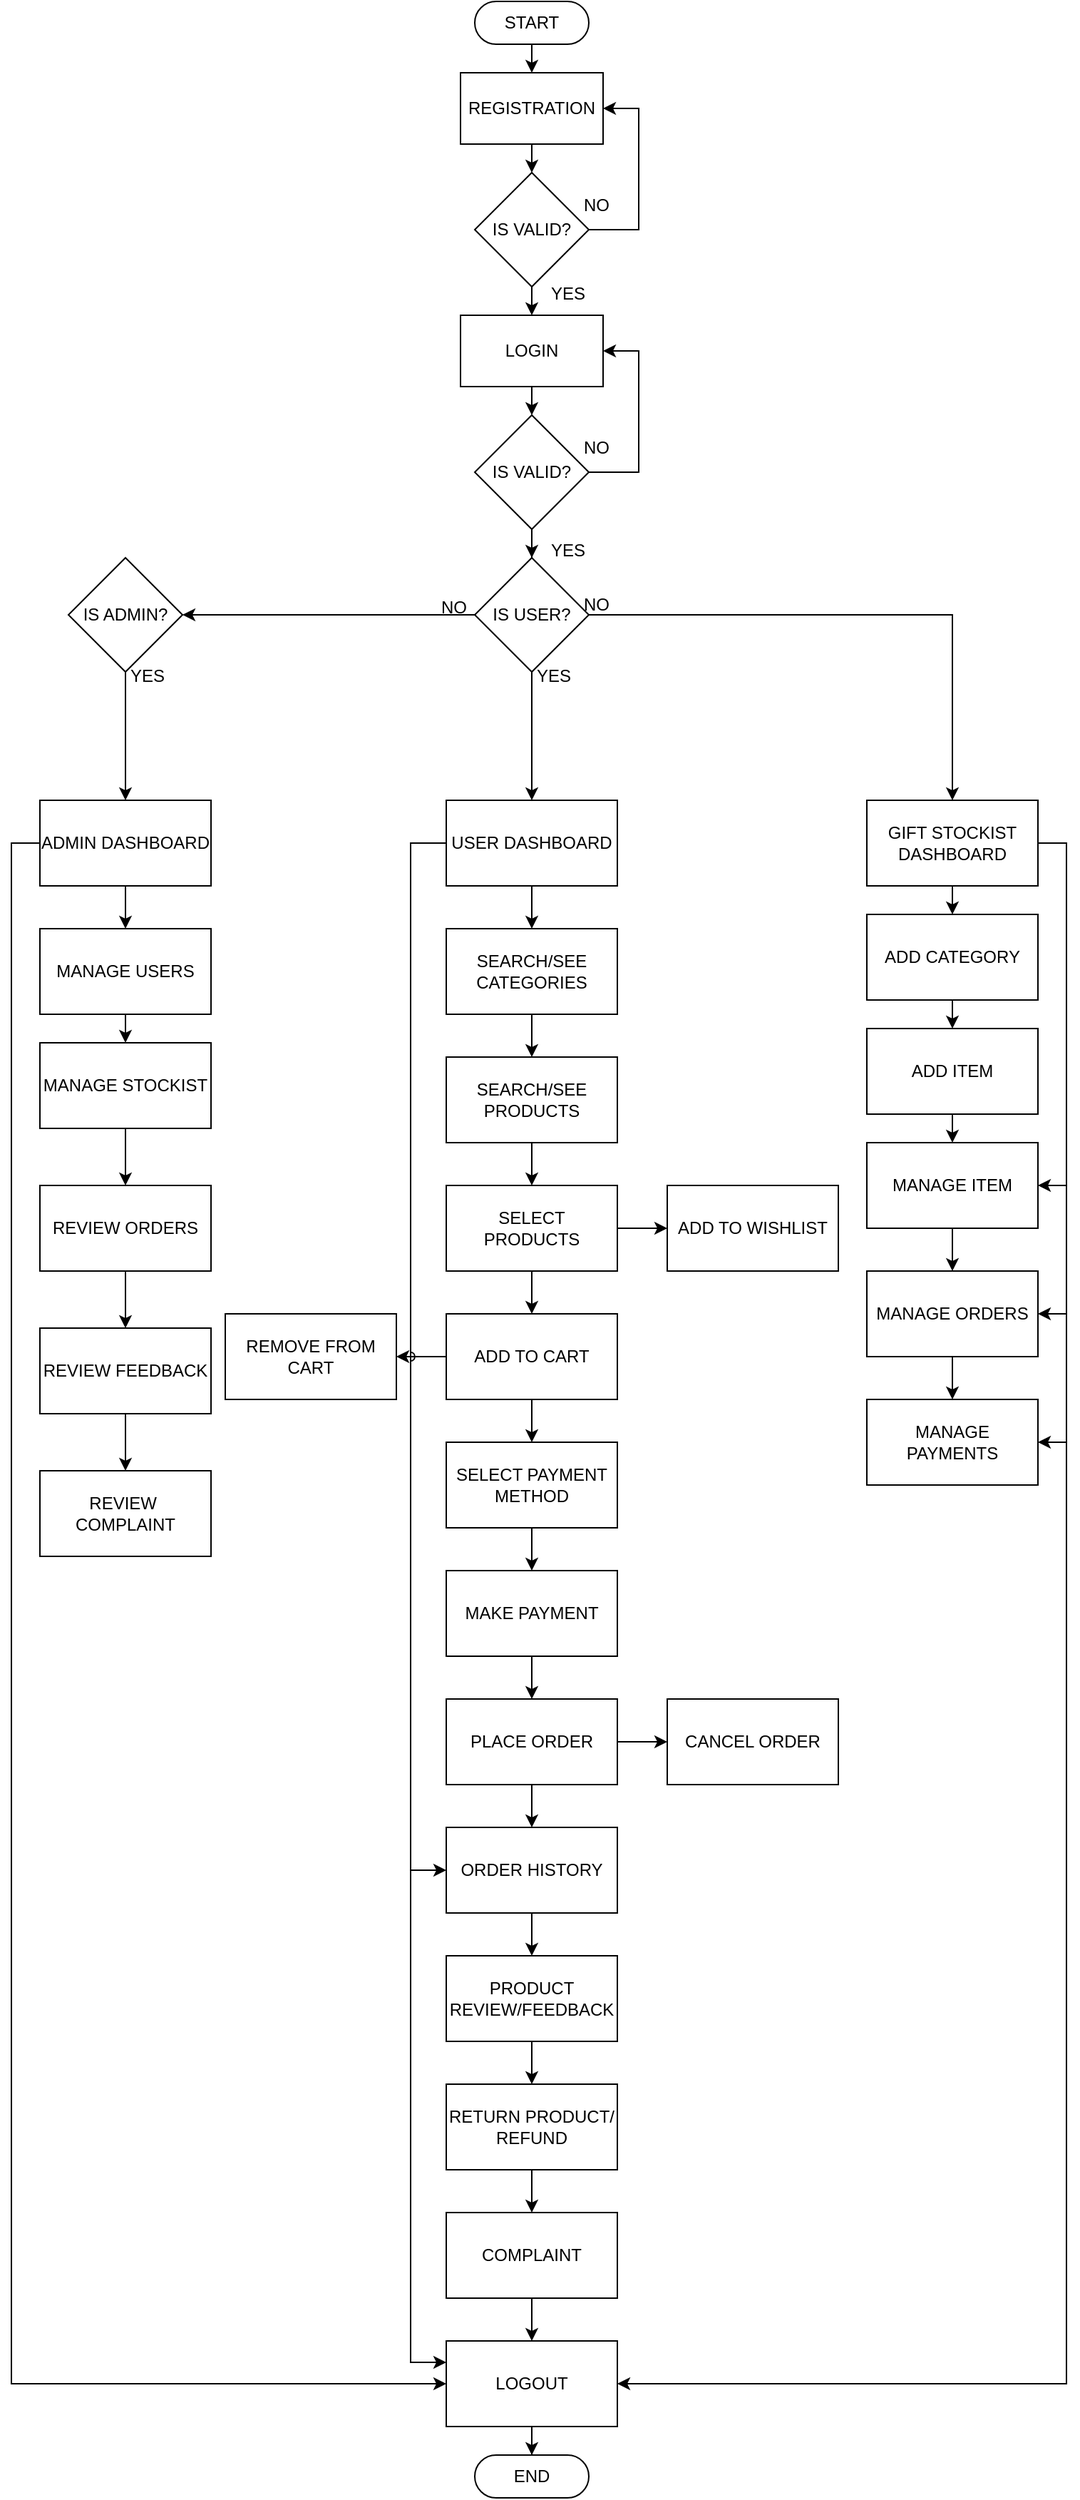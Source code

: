 <mxfile version="21.8.2" type="github" pages="9">
  <diagram name="Flow Chart" id="ckaKuw8LrtxWBcim2sx2">
    <mxGraphModel dx="1168" dy="545" grid="1" gridSize="10" guides="1" tooltips="1" connect="1" arrows="1" fold="1" page="1" pageScale="1" pageWidth="850" pageHeight="2000" math="0" shadow="0">
      <root>
        <mxCell id="0" />
        <mxCell id="1" parent="0" />
        <mxCell id="eUnGqf3GW7OmagP6Ht3n-60" style="edgeStyle=orthogonalEdgeStyle;rounded=0;orthogonalLoop=1;jettySize=auto;html=1;exitX=0.5;exitY=0.5;exitDx=0;exitDy=15;exitPerimeter=0;entryX=0.5;entryY=0;entryDx=0;entryDy=0;" parent="1" source="eUnGqf3GW7OmagP6Ht3n-58" target="eUnGqf3GW7OmagP6Ht3n-59" edge="1">
          <mxGeometry relative="1" as="geometry" />
        </mxCell>
        <mxCell id="eUnGqf3GW7OmagP6Ht3n-58" value="START" style="html=1;dashed=0;whiteSpace=wrap;shape=mxgraph.dfd.start" parent="1" vertex="1">
          <mxGeometry x="385" y="20" width="80" height="30" as="geometry" />
        </mxCell>
        <mxCell id="eUnGqf3GW7OmagP6Ht3n-62" style="edgeStyle=orthogonalEdgeStyle;rounded=0;orthogonalLoop=1;jettySize=auto;html=1;exitX=0.5;exitY=1;exitDx=0;exitDy=0;entryX=0.5;entryY=0;entryDx=0;entryDy=0;" parent="1" source="eUnGqf3GW7OmagP6Ht3n-59" target="eUnGqf3GW7OmagP6Ht3n-61" edge="1">
          <mxGeometry relative="1" as="geometry" />
        </mxCell>
        <mxCell id="eUnGqf3GW7OmagP6Ht3n-59" value="REGISTRATION" style="html=1;dashed=0;whiteSpace=wrap;" parent="1" vertex="1">
          <mxGeometry x="375" y="70" width="100" height="50" as="geometry" />
        </mxCell>
        <mxCell id="eUnGqf3GW7OmagP6Ht3n-63" style="edgeStyle=orthogonalEdgeStyle;rounded=0;orthogonalLoop=1;jettySize=auto;html=1;exitX=1;exitY=0.5;exitDx=0;exitDy=0;entryX=1;entryY=0.5;entryDx=0;entryDy=0;" parent="1" source="eUnGqf3GW7OmagP6Ht3n-61" target="eUnGqf3GW7OmagP6Ht3n-59" edge="1">
          <mxGeometry relative="1" as="geometry">
            <Array as="points">
              <mxPoint x="500" y="180" />
              <mxPoint x="500" y="95" />
            </Array>
          </mxGeometry>
        </mxCell>
        <mxCell id="eUnGqf3GW7OmagP6Ht3n-68" style="edgeStyle=orthogonalEdgeStyle;rounded=0;orthogonalLoop=1;jettySize=auto;html=1;exitX=0.5;exitY=1;exitDx=0;exitDy=0;entryX=0.5;entryY=0;entryDx=0;entryDy=0;" parent="1" source="eUnGqf3GW7OmagP6Ht3n-61" target="eUnGqf3GW7OmagP6Ht3n-67" edge="1">
          <mxGeometry relative="1" as="geometry" />
        </mxCell>
        <mxCell id="eUnGqf3GW7OmagP6Ht3n-61" value="IS VALID?" style="rhombus;whiteSpace=wrap;html=1;" parent="1" vertex="1">
          <mxGeometry x="385" y="140" width="80" height="80" as="geometry" />
        </mxCell>
        <mxCell id="eUnGqf3GW7OmagP6Ht3n-64" value="NO" style="text;html=1;align=center;verticalAlign=middle;resizable=0;points=[];autosize=1;strokeColor=none;fillColor=none;" parent="1" vertex="1">
          <mxGeometry x="450" y="148" width="40" height="30" as="geometry" />
        </mxCell>
        <mxCell id="eUnGqf3GW7OmagP6Ht3n-65" value="YES" style="text;html=1;align=center;verticalAlign=middle;resizable=0;points=[];autosize=1;strokeColor=none;fillColor=none;" parent="1" vertex="1">
          <mxGeometry x="425" y="210" width="50" height="30" as="geometry" />
        </mxCell>
        <mxCell id="eUnGqf3GW7OmagP6Ht3n-70" style="edgeStyle=orthogonalEdgeStyle;rounded=0;orthogonalLoop=1;jettySize=auto;html=1;exitX=0.5;exitY=1;exitDx=0;exitDy=0;entryX=0.5;entryY=0;entryDx=0;entryDy=0;" parent="1" source="eUnGqf3GW7OmagP6Ht3n-67" target="eUnGqf3GW7OmagP6Ht3n-69" edge="1">
          <mxGeometry relative="1" as="geometry" />
        </mxCell>
        <mxCell id="eUnGqf3GW7OmagP6Ht3n-67" value="LOGIN" style="html=1;dashed=0;whiteSpace=wrap;" parent="1" vertex="1">
          <mxGeometry x="375" y="240" width="100" height="50" as="geometry" />
        </mxCell>
        <mxCell id="eUnGqf3GW7OmagP6Ht3n-71" style="edgeStyle=orthogonalEdgeStyle;rounded=0;orthogonalLoop=1;jettySize=auto;html=1;exitX=1;exitY=0.5;exitDx=0;exitDy=0;entryX=1;entryY=0.5;entryDx=0;entryDy=0;" parent="1" source="eUnGqf3GW7OmagP6Ht3n-69" target="eUnGqf3GW7OmagP6Ht3n-67" edge="1">
          <mxGeometry relative="1" as="geometry">
            <Array as="points">
              <mxPoint x="500" y="350" />
              <mxPoint x="500" y="265" />
            </Array>
          </mxGeometry>
        </mxCell>
        <mxCell id="eUnGqf3GW7OmagP6Ht3n-73" style="edgeStyle=orthogonalEdgeStyle;rounded=0;orthogonalLoop=1;jettySize=auto;html=1;exitX=0.5;exitY=1;exitDx=0;exitDy=0;" parent="1" source="eUnGqf3GW7OmagP6Ht3n-69" target="eUnGqf3GW7OmagP6Ht3n-72" edge="1">
          <mxGeometry relative="1" as="geometry" />
        </mxCell>
        <mxCell id="eUnGqf3GW7OmagP6Ht3n-69" value="IS VALID?" style="rhombus;whiteSpace=wrap;html=1;" parent="1" vertex="1">
          <mxGeometry x="385" y="310" width="80" height="80" as="geometry" />
        </mxCell>
        <mxCell id="eUnGqf3GW7OmagP6Ht3n-75" style="edgeStyle=orthogonalEdgeStyle;rounded=0;orthogonalLoop=1;jettySize=auto;html=1;exitX=0;exitY=0.5;exitDx=0;exitDy=0;entryX=1;entryY=0.5;entryDx=0;entryDy=0;" parent="1" source="eUnGqf3GW7OmagP6Ht3n-72" target="eUnGqf3GW7OmagP6Ht3n-74" edge="1">
          <mxGeometry relative="1" as="geometry" />
        </mxCell>
        <mxCell id="eUnGqf3GW7OmagP6Ht3n-84" value="" style="edgeStyle=orthogonalEdgeStyle;rounded=0;orthogonalLoop=1;jettySize=auto;html=1;" parent="1" source="eUnGqf3GW7OmagP6Ht3n-72" target="eUnGqf3GW7OmagP6Ht3n-83" edge="1">
          <mxGeometry relative="1" as="geometry" />
        </mxCell>
        <mxCell id="eUnGqf3GW7OmagP6Ht3n-86" value="" style="edgeStyle=orthogonalEdgeStyle;rounded=0;orthogonalLoop=1;jettySize=auto;html=1;" parent="1" source="eUnGqf3GW7OmagP6Ht3n-72" target="eUnGqf3GW7OmagP6Ht3n-85" edge="1">
          <mxGeometry relative="1" as="geometry" />
        </mxCell>
        <mxCell id="eUnGqf3GW7OmagP6Ht3n-72" value="IS USER?" style="rhombus;whiteSpace=wrap;html=1;" parent="1" vertex="1">
          <mxGeometry x="385" y="410" width="80" height="80" as="geometry" />
        </mxCell>
        <mxCell id="eUnGqf3GW7OmagP6Ht3n-81" value="" style="edgeStyle=orthogonalEdgeStyle;rounded=0;orthogonalLoop=1;jettySize=auto;html=1;" parent="1" source="eUnGqf3GW7OmagP6Ht3n-74" target="eUnGqf3GW7OmagP6Ht3n-80" edge="1">
          <mxGeometry relative="1" as="geometry" />
        </mxCell>
        <mxCell id="eUnGqf3GW7OmagP6Ht3n-74" value="IS ADMIN?" style="rhombus;whiteSpace=wrap;html=1;" parent="1" vertex="1">
          <mxGeometry x="100" y="410" width="80" height="80" as="geometry" />
        </mxCell>
        <mxCell id="eUnGqf3GW7OmagP6Ht3n-77" value="NO" style="text;html=1;align=center;verticalAlign=middle;resizable=0;points=[];autosize=1;strokeColor=none;fillColor=none;" parent="1" vertex="1">
          <mxGeometry x="450" y="318" width="40" height="30" as="geometry" />
        </mxCell>
        <mxCell id="eUnGqf3GW7OmagP6Ht3n-78" value="YES" style="text;html=1;align=center;verticalAlign=middle;resizable=0;points=[];autosize=1;strokeColor=none;fillColor=none;" parent="1" vertex="1">
          <mxGeometry x="425" y="390" width="50" height="30" as="geometry" />
        </mxCell>
        <mxCell id="eUnGqf3GW7OmagP6Ht3n-79" value="NO" style="text;html=1;align=center;verticalAlign=middle;resizable=0;points=[];autosize=1;strokeColor=none;fillColor=none;" parent="1" vertex="1">
          <mxGeometry x="350" y="430" width="40" height="30" as="geometry" />
        </mxCell>
        <mxCell id="5z-L5FT6G-_aWtpZadQo-2" value="" style="edgeStyle=orthogonalEdgeStyle;rounded=0;orthogonalLoop=1;jettySize=auto;html=1;" parent="1" source="eUnGqf3GW7OmagP6Ht3n-80" edge="1">
          <mxGeometry relative="1" as="geometry">
            <mxPoint x="140" y="670.0" as="targetPoint" />
          </mxGeometry>
        </mxCell>
        <mxCell id="5z-L5FT6G-_aWtpZadQo-12" style="edgeStyle=orthogonalEdgeStyle;rounded=0;orthogonalLoop=1;jettySize=auto;html=1;exitX=0;exitY=0.5;exitDx=0;exitDy=0;entryX=0;entryY=0.5;entryDx=0;entryDy=0;" parent="1" source="eUnGqf3GW7OmagP6Ht3n-80" target="ns_d-aMQriX51YMULZ0u-33" edge="1">
          <mxGeometry relative="1" as="geometry" />
        </mxCell>
        <mxCell id="eUnGqf3GW7OmagP6Ht3n-80" value="ADMIN DASHBOARD" style="whiteSpace=wrap;html=1;" parent="1" vertex="1">
          <mxGeometry x="80" y="580" width="120" height="60" as="geometry" />
        </mxCell>
        <mxCell id="eUnGqf3GW7OmagP6Ht3n-82" value="YES" style="text;html=1;align=center;verticalAlign=middle;resizable=0;points=[];autosize=1;strokeColor=none;fillColor=none;" parent="1" vertex="1">
          <mxGeometry x="130" y="478" width="50" height="30" as="geometry" />
        </mxCell>
        <mxCell id="ns_d-aMQriX51YMULZ0u-35" style="edgeStyle=orthogonalEdgeStyle;rounded=0;orthogonalLoop=1;jettySize=auto;html=1;exitX=1;exitY=0.5;exitDx=0;exitDy=0;entryX=1;entryY=0.5;entryDx=0;entryDy=0;" parent="1" source="eUnGqf3GW7OmagP6Ht3n-83" target="ns_d-aMQriX51YMULZ0u-33" edge="1">
          <mxGeometry relative="1" as="geometry" />
        </mxCell>
        <mxCell id="BJIkiRpMkKDZ_c4Hg6pY-7" style="edgeStyle=orthogonalEdgeStyle;rounded=0;orthogonalLoop=1;jettySize=auto;html=1;exitX=1;exitY=0.5;exitDx=0;exitDy=0;entryX=1;entryY=0.5;entryDx=0;entryDy=0;" parent="1" source="eUnGqf3GW7OmagP6Ht3n-83" target="ns_d-aMQriX51YMULZ0u-43" edge="1">
          <mxGeometry relative="1" as="geometry" />
        </mxCell>
        <mxCell id="BJIkiRpMkKDZ_c4Hg6pY-8" style="edgeStyle=orthogonalEdgeStyle;rounded=0;orthogonalLoop=1;jettySize=auto;html=1;exitX=1;exitY=0.5;exitDx=0;exitDy=0;entryX=1;entryY=0.5;entryDx=0;entryDy=0;" parent="1" source="eUnGqf3GW7OmagP6Ht3n-83" target="ns_d-aMQriX51YMULZ0u-45" edge="1">
          <mxGeometry relative="1" as="geometry" />
        </mxCell>
        <mxCell id="BJIkiRpMkKDZ_c4Hg6pY-9" style="edgeStyle=orthogonalEdgeStyle;rounded=0;orthogonalLoop=1;jettySize=auto;html=1;exitX=1;exitY=0.5;exitDx=0;exitDy=0;entryX=1;entryY=0.5;entryDx=0;entryDy=0;" parent="1" source="eUnGqf3GW7OmagP6Ht3n-83" target="ns_d-aMQriX51YMULZ0u-47" edge="1">
          <mxGeometry relative="1" as="geometry" />
        </mxCell>
        <mxCell id="MQK5OMSescMqEdTum7iL-5" style="edgeStyle=orthogonalEdgeStyle;rounded=0;orthogonalLoop=1;jettySize=auto;html=1;exitX=0.5;exitY=1;exitDx=0;exitDy=0;entryX=0.5;entryY=0;entryDx=0;entryDy=0;" parent="1" source="eUnGqf3GW7OmagP6Ht3n-83" target="MQK5OMSescMqEdTum7iL-4" edge="1">
          <mxGeometry relative="1" as="geometry" />
        </mxCell>
        <mxCell id="eUnGqf3GW7OmagP6Ht3n-83" value="GIFT STOCKIST&lt;br&gt;DASHBOARD" style="whiteSpace=wrap;html=1;" parent="1" vertex="1">
          <mxGeometry x="660" y="580" width="120" height="60" as="geometry" />
        </mxCell>
        <mxCell id="eUnGqf3GW7OmagP6Ht3n-90" value="" style="edgeStyle=orthogonalEdgeStyle;rounded=0;orthogonalLoop=1;jettySize=auto;html=1;" parent="1" source="eUnGqf3GW7OmagP6Ht3n-85" target="eUnGqf3GW7OmagP6Ht3n-89" edge="1">
          <mxGeometry relative="1" as="geometry" />
        </mxCell>
        <mxCell id="BJIkiRpMkKDZ_c4Hg6pY-2" style="edgeStyle=orthogonalEdgeStyle;rounded=0;orthogonalLoop=1;jettySize=auto;html=1;exitX=0;exitY=0.5;exitDx=0;exitDy=0;entryX=0;entryY=0.25;entryDx=0;entryDy=0;" parent="1" source="eUnGqf3GW7OmagP6Ht3n-85" target="ns_d-aMQriX51YMULZ0u-33" edge="1">
          <mxGeometry relative="1" as="geometry">
            <Array as="points">
              <mxPoint x="340" y="610" />
              <mxPoint x="340" y="1675" />
            </Array>
          </mxGeometry>
        </mxCell>
        <mxCell id="eUnGqf3GW7OmagP6Ht3n-85" value="USER DASHBOARD" style="whiteSpace=wrap;html=1;" parent="1" vertex="1">
          <mxGeometry x="365" y="580" width="120" height="60" as="geometry" />
        </mxCell>
        <mxCell id="eUnGqf3GW7OmagP6Ht3n-87" value="YES" style="text;html=1;align=center;verticalAlign=middle;resizable=0;points=[];autosize=1;strokeColor=none;fillColor=none;" parent="1" vertex="1">
          <mxGeometry x="415" y="478" width="50" height="30" as="geometry" />
        </mxCell>
        <mxCell id="eUnGqf3GW7OmagP6Ht3n-88" value="NO" style="text;html=1;align=center;verticalAlign=middle;resizable=0;points=[];autosize=1;strokeColor=none;fillColor=none;" parent="1" vertex="1">
          <mxGeometry x="450" y="428" width="40" height="30" as="geometry" />
        </mxCell>
        <mxCell id="ns_d-aMQriX51YMULZ0u-2" value="" style="edgeStyle=orthogonalEdgeStyle;rounded=0;orthogonalLoop=1;jettySize=auto;html=1;" parent="1" source="eUnGqf3GW7OmagP6Ht3n-89" target="ns_d-aMQriX51YMULZ0u-1" edge="1">
          <mxGeometry relative="1" as="geometry" />
        </mxCell>
        <mxCell id="eUnGqf3GW7OmagP6Ht3n-89" value="SEARCH/SEE&lt;br&gt;CATEGORIES" style="whiteSpace=wrap;html=1;" parent="1" vertex="1">
          <mxGeometry x="365" y="670" width="120" height="60" as="geometry" />
        </mxCell>
        <mxCell id="ns_d-aMQriX51YMULZ0u-4" value="" style="edgeStyle=orthogonalEdgeStyle;rounded=0;orthogonalLoop=1;jettySize=auto;html=1;" parent="1" source="ns_d-aMQriX51YMULZ0u-1" target="ns_d-aMQriX51YMULZ0u-3" edge="1">
          <mxGeometry relative="1" as="geometry" />
        </mxCell>
        <mxCell id="ns_d-aMQriX51YMULZ0u-1" value="SEARCH/SEE&lt;br&gt;PRODUCTS" style="whiteSpace=wrap;html=1;" parent="1" vertex="1">
          <mxGeometry x="365" y="760" width="120" height="60" as="geometry" />
        </mxCell>
        <mxCell id="ns_d-aMQriX51YMULZ0u-6" value="" style="edgeStyle=orthogonalEdgeStyle;rounded=0;orthogonalLoop=1;jettySize=auto;html=1;entryX=0.5;entryY=0;entryDx=0;entryDy=0;" parent="1" source="ns_d-aMQriX51YMULZ0u-3" target="ns_d-aMQriX51YMULZ0u-7" edge="1">
          <mxGeometry relative="1" as="geometry">
            <mxPoint x="425" y="940" as="targetPoint" />
          </mxGeometry>
        </mxCell>
        <mxCell id="ns_d-aMQriX51YMULZ0u-13" value="" style="edgeStyle=orthogonalEdgeStyle;rounded=0;orthogonalLoop=1;jettySize=auto;html=1;" parent="1" source="ns_d-aMQriX51YMULZ0u-3" target="ns_d-aMQriX51YMULZ0u-12" edge="1">
          <mxGeometry relative="1" as="geometry" />
        </mxCell>
        <mxCell id="ns_d-aMQriX51YMULZ0u-3" value="SELECT&lt;br&gt;PRODUCTS" style="whiteSpace=wrap;html=1;" parent="1" vertex="1">
          <mxGeometry x="365" y="850" width="120" height="60" as="geometry" />
        </mxCell>
        <mxCell id="ns_d-aMQriX51YMULZ0u-8" value="" style="edgeStyle=orthogonalEdgeStyle;rounded=0;orthogonalLoop=1;jettySize=auto;html=1;" parent="1" target="ns_d-aMQriX51YMULZ0u-7" edge="1">
          <mxGeometry relative="1" as="geometry">
            <mxPoint x="425" y="1000" as="sourcePoint" />
          </mxGeometry>
        </mxCell>
        <mxCell id="ns_d-aMQriX51YMULZ0u-11" value="" style="edgeStyle=orthogonalEdgeStyle;rounded=0;orthogonalLoop=1;jettySize=auto;html=1;" parent="1" source="ns_d-aMQriX51YMULZ0u-7" target="ns_d-aMQriX51YMULZ0u-10" edge="1">
          <mxGeometry relative="1" as="geometry" />
        </mxCell>
        <mxCell id="ns_d-aMQriX51YMULZ0u-17" value="" style="edgeStyle=orthogonalEdgeStyle;rounded=0;orthogonalLoop=1;jettySize=auto;html=1;" parent="1" source="ns_d-aMQriX51YMULZ0u-7" target="ns_d-aMQriX51YMULZ0u-16" edge="1">
          <mxGeometry relative="1" as="geometry" />
        </mxCell>
        <mxCell id="ns_d-aMQriX51YMULZ0u-7" value="ADD TO CART" style="whiteSpace=wrap;html=1;" parent="1" vertex="1">
          <mxGeometry x="365" y="940" width="120" height="60" as="geometry" />
        </mxCell>
        <mxCell id="ns_d-aMQriX51YMULZ0u-10" value="REMOVE FROM CART" style="whiteSpace=wrap;html=1;" parent="1" vertex="1">
          <mxGeometry x="210" y="940" width="120" height="60" as="geometry" />
        </mxCell>
        <mxCell id="ns_d-aMQriX51YMULZ0u-12" value="ADD TO WISHLIST" style="whiteSpace=wrap;html=1;" parent="1" vertex="1">
          <mxGeometry x="520" y="850" width="120" height="60" as="geometry" />
        </mxCell>
        <mxCell id="ns_d-aMQriX51YMULZ0u-19" value="" style="edgeStyle=orthogonalEdgeStyle;rounded=0;orthogonalLoop=1;jettySize=auto;html=1;" parent="1" source="ns_d-aMQriX51YMULZ0u-16" target="ns_d-aMQriX51YMULZ0u-18" edge="1">
          <mxGeometry relative="1" as="geometry" />
        </mxCell>
        <mxCell id="ns_d-aMQriX51YMULZ0u-16" value="SELECT PAYMENT METHOD" style="whiteSpace=wrap;html=1;" parent="1" vertex="1">
          <mxGeometry x="365" y="1030" width="120" height="60" as="geometry" />
        </mxCell>
        <mxCell id="ns_d-aMQriX51YMULZ0u-21" value="" style="edgeStyle=orthogonalEdgeStyle;rounded=0;orthogonalLoop=1;jettySize=auto;html=1;" parent="1" source="ns_d-aMQriX51YMULZ0u-18" target="ns_d-aMQriX51YMULZ0u-20" edge="1">
          <mxGeometry relative="1" as="geometry" />
        </mxCell>
        <mxCell id="ns_d-aMQriX51YMULZ0u-18" value="MAKE PAYMENT" style="whiteSpace=wrap;html=1;" parent="1" vertex="1">
          <mxGeometry x="365" y="1120" width="120" height="60" as="geometry" />
        </mxCell>
        <mxCell id="ns_d-aMQriX51YMULZ0u-23" value="" style="edgeStyle=orthogonalEdgeStyle;rounded=0;orthogonalLoop=1;jettySize=auto;html=1;" parent="1" source="ns_d-aMQriX51YMULZ0u-20" target="ns_d-aMQriX51YMULZ0u-22" edge="1">
          <mxGeometry relative="1" as="geometry" />
        </mxCell>
        <mxCell id="ns_d-aMQriX51YMULZ0u-29" value="" style="edgeStyle=orthogonalEdgeStyle;rounded=0;orthogonalLoop=1;jettySize=auto;html=1;" parent="1" source="ns_d-aMQriX51YMULZ0u-20" target="ns_d-aMQriX51YMULZ0u-28" edge="1">
          <mxGeometry relative="1" as="geometry" />
        </mxCell>
        <mxCell id="ns_d-aMQriX51YMULZ0u-20" value="PLACE ORDER" style="whiteSpace=wrap;html=1;" parent="1" vertex="1">
          <mxGeometry x="365" y="1210" width="120" height="60" as="geometry" />
        </mxCell>
        <mxCell id="ns_d-aMQriX51YMULZ0u-22" value="CANCEL ORDER" style="whiteSpace=wrap;html=1;" parent="1" vertex="1">
          <mxGeometry x="520" y="1210" width="120" height="60" as="geometry" />
        </mxCell>
        <mxCell id="ns_d-aMQriX51YMULZ0u-32" style="edgeStyle=orthogonalEdgeStyle;rounded=0;orthogonalLoop=1;jettySize=auto;html=1;exitX=0;exitY=0.5;exitDx=0;exitDy=0;entryX=0;entryY=0.5;entryDx=0;entryDy=0;jumpStyle=arc;" parent="1" source="eUnGqf3GW7OmagP6Ht3n-85" target="ns_d-aMQriX51YMULZ0u-28" edge="1">
          <mxGeometry relative="1" as="geometry">
            <Array as="points">
              <mxPoint x="340" y="610" />
              <mxPoint x="340" y="1330" />
            </Array>
          </mxGeometry>
        </mxCell>
        <mxCell id="ns_d-aMQriX51YMULZ0u-39" value="" style="edgeStyle=orthogonalEdgeStyle;rounded=0;orthogonalLoop=1;jettySize=auto;html=1;" parent="1" source="ns_d-aMQriX51YMULZ0u-28" target="ns_d-aMQriX51YMULZ0u-38" edge="1">
          <mxGeometry relative="1" as="geometry" />
        </mxCell>
        <mxCell id="ns_d-aMQriX51YMULZ0u-28" value="ORDER HISTORY" style="whiteSpace=wrap;html=1;" parent="1" vertex="1">
          <mxGeometry x="365" y="1300" width="120" height="60" as="geometry" />
        </mxCell>
        <mxCell id="0DGbn_JlZiEb51cM5DqI-3" value="" style="edgeStyle=orthogonalEdgeStyle;rounded=0;orthogonalLoop=1;jettySize=auto;html=1;" parent="1" source="ns_d-aMQriX51YMULZ0u-30" target="0DGbn_JlZiEb51cM5DqI-2" edge="1">
          <mxGeometry relative="1" as="geometry" />
        </mxCell>
        <mxCell id="ns_d-aMQriX51YMULZ0u-30" value="RETURN PRODUCT/&lt;br&gt;REFUND" style="whiteSpace=wrap;html=1;" parent="1" vertex="1">
          <mxGeometry x="365" y="1480" width="120" height="60" as="geometry" />
        </mxCell>
        <mxCell id="ns_d-aMQriX51YMULZ0u-42" style="edgeStyle=orthogonalEdgeStyle;rounded=0;orthogonalLoop=1;jettySize=auto;html=1;exitX=0.5;exitY=1;exitDx=0;exitDy=0;" parent="1" source="ns_d-aMQriX51YMULZ0u-33" target="ns_d-aMQriX51YMULZ0u-41" edge="1">
          <mxGeometry relative="1" as="geometry" />
        </mxCell>
        <mxCell id="ns_d-aMQriX51YMULZ0u-33" value="LOGOUT" style="whiteSpace=wrap;html=1;" parent="1" vertex="1">
          <mxGeometry x="365" y="1660" width="120" height="60" as="geometry" />
        </mxCell>
        <mxCell id="BJIkiRpMkKDZ_c4Hg6pY-1" style="edgeStyle=orthogonalEdgeStyle;rounded=0;orthogonalLoop=1;jettySize=auto;html=1;exitX=0.5;exitY=1;exitDx=0;exitDy=0;entryX=0.5;entryY=0;entryDx=0;entryDy=0;" parent="1" source="ns_d-aMQriX51YMULZ0u-38" target="ns_d-aMQriX51YMULZ0u-30" edge="1">
          <mxGeometry relative="1" as="geometry" />
        </mxCell>
        <mxCell id="ns_d-aMQriX51YMULZ0u-38" value="PRODUCT REVIEW/FEEDBACK" style="whiteSpace=wrap;html=1;" parent="1" vertex="1">
          <mxGeometry x="365" y="1390" width="120" height="60" as="geometry" />
        </mxCell>
        <mxCell id="ns_d-aMQriX51YMULZ0u-41" value="END" style="html=1;dashed=0;whiteSpace=wrap;shape=mxgraph.dfd.start" parent="1" vertex="1">
          <mxGeometry x="385" y="1740" width="80" height="30" as="geometry" />
        </mxCell>
        <mxCell id="ns_d-aMQriX51YMULZ0u-46" value="" style="edgeStyle=orthogonalEdgeStyle;rounded=0;orthogonalLoop=1;jettySize=auto;html=1;" parent="1" source="ns_d-aMQriX51YMULZ0u-43" target="ns_d-aMQriX51YMULZ0u-45" edge="1">
          <mxGeometry relative="1" as="geometry" />
        </mxCell>
        <mxCell id="ns_d-aMQriX51YMULZ0u-43" value="MANAGE ITEM" style="whiteSpace=wrap;html=1;" parent="1" vertex="1">
          <mxGeometry x="660" y="820" width="120" height="60" as="geometry" />
        </mxCell>
        <mxCell id="ns_d-aMQriX51YMULZ0u-48" value="" style="edgeStyle=orthogonalEdgeStyle;rounded=0;orthogonalLoop=1;jettySize=auto;html=1;" parent="1" source="ns_d-aMQriX51YMULZ0u-45" target="ns_d-aMQriX51YMULZ0u-47" edge="1">
          <mxGeometry relative="1" as="geometry" />
        </mxCell>
        <mxCell id="ns_d-aMQriX51YMULZ0u-45" value="MANAGE ORDERS" style="whiteSpace=wrap;html=1;" parent="1" vertex="1">
          <mxGeometry x="660" y="910" width="120" height="60" as="geometry" />
        </mxCell>
        <mxCell id="ns_d-aMQriX51YMULZ0u-47" value="MANAGE PAYMENTS" style="whiteSpace=wrap;html=1;" parent="1" vertex="1">
          <mxGeometry x="660" y="1000" width="120" height="60" as="geometry" />
        </mxCell>
        <mxCell id="BJIkiRpMkKDZ_c4Hg6pY-6" style="edgeStyle=orthogonalEdgeStyle;rounded=0;orthogonalLoop=1;jettySize=auto;html=1;exitX=0.5;exitY=1;exitDx=0;exitDy=0;entryX=0.5;entryY=0;entryDx=0;entryDy=0;" parent="1" source="BJIkiRpMkKDZ_c4Hg6pY-4" target="ns_d-aMQriX51YMULZ0u-43" edge="1">
          <mxGeometry relative="1" as="geometry" />
        </mxCell>
        <mxCell id="BJIkiRpMkKDZ_c4Hg6pY-4" value="ADD ITEM" style="whiteSpace=wrap;html=1;" parent="1" vertex="1">
          <mxGeometry x="660" y="740" width="120" height="60" as="geometry" />
        </mxCell>
        <mxCell id="e-X6OiOCz4cqs4gi02x0-2" style="edgeStyle=orthogonalEdgeStyle;rounded=0;orthogonalLoop=1;jettySize=auto;html=1;exitX=0.5;exitY=1;exitDx=0;exitDy=0;entryX=0.5;entryY=0;entryDx=0;entryDy=0;" parent="1" source="sK7dztfSoLU044evjefk-1" target="sK7dztfSoLU044evjefk-2" edge="1">
          <mxGeometry relative="1" as="geometry" />
        </mxCell>
        <mxCell id="sK7dztfSoLU044evjefk-1" value="MANAGE USERS&lt;br&gt;" style="whiteSpace=wrap;html=1;" parent="1" vertex="1">
          <mxGeometry x="80" y="670" width="120" height="60" as="geometry" />
        </mxCell>
        <mxCell id="VegAL93mgPXp-bPh_GrC-1" style="edgeStyle=orthogonalEdgeStyle;rounded=0;orthogonalLoop=1;jettySize=auto;html=1;exitX=0.5;exitY=1;exitDx=0;exitDy=0;entryX=0.5;entryY=0;entryDx=0;entryDy=0;" edge="1" parent="1" source="sK7dztfSoLU044evjefk-2" target="O2wgGZnaCo3Us0F6WuHX-1">
          <mxGeometry relative="1" as="geometry" />
        </mxCell>
        <mxCell id="sK7dztfSoLU044evjefk-2" value="MANAGE STOCKIST" style="whiteSpace=wrap;html=1;" parent="1" vertex="1">
          <mxGeometry x="80" y="750" width="120" height="60" as="geometry" />
        </mxCell>
        <mxCell id="e-X6OiOCz4cqs4gi02x0-6" style="edgeStyle=orthogonalEdgeStyle;rounded=0;orthogonalLoop=1;jettySize=auto;html=1;exitX=0.5;exitY=1;exitDx=0;exitDy=0;entryX=0.5;entryY=0;entryDx=0;entryDy=0;" parent="1" source="O2wgGZnaCo3Us0F6WuHX-1" target="e-X6OiOCz4cqs4gi02x0-1" edge="1">
          <mxGeometry relative="1" as="geometry" />
        </mxCell>
        <mxCell id="O2wgGZnaCo3Us0F6WuHX-1" value="REVIEW ORDERS" style="whiteSpace=wrap;html=1;" parent="1" vertex="1">
          <mxGeometry x="80" y="850" width="120" height="60" as="geometry" />
        </mxCell>
        <mxCell id="VegAL93mgPXp-bPh_GrC-3" value="" style="edgeStyle=orthogonalEdgeStyle;rounded=0;orthogonalLoop=1;jettySize=auto;html=1;" edge="1" parent="1" source="e-X6OiOCz4cqs4gi02x0-1" target="VegAL93mgPXp-bPh_GrC-2">
          <mxGeometry relative="1" as="geometry" />
        </mxCell>
        <mxCell id="e-X6OiOCz4cqs4gi02x0-1" value="REVIEW FEEDBACK" style="whiteSpace=wrap;html=1;" parent="1" vertex="1">
          <mxGeometry x="80" y="950" width="120" height="60" as="geometry" />
        </mxCell>
        <mxCell id="0DGbn_JlZiEb51cM5DqI-4" style="edgeStyle=orthogonalEdgeStyle;rounded=0;orthogonalLoop=1;jettySize=auto;html=1;exitX=0.5;exitY=1;exitDx=0;exitDy=0;entryX=0.5;entryY=0;entryDx=0;entryDy=0;" parent="1" source="0DGbn_JlZiEb51cM5DqI-2" target="ns_d-aMQriX51YMULZ0u-33" edge="1">
          <mxGeometry relative="1" as="geometry" />
        </mxCell>
        <mxCell id="0DGbn_JlZiEb51cM5DqI-2" value="COMPLAINT" style="whiteSpace=wrap;html=1;" parent="1" vertex="1">
          <mxGeometry x="365" y="1570" width="120" height="60" as="geometry" />
        </mxCell>
        <mxCell id="MQK5OMSescMqEdTum7iL-6" style="edgeStyle=orthogonalEdgeStyle;rounded=0;orthogonalLoop=1;jettySize=auto;html=1;exitX=0.5;exitY=1;exitDx=0;exitDy=0;entryX=0.5;entryY=0;entryDx=0;entryDy=0;" parent="1" source="MQK5OMSescMqEdTum7iL-4" target="BJIkiRpMkKDZ_c4Hg6pY-4" edge="1">
          <mxGeometry relative="1" as="geometry" />
        </mxCell>
        <mxCell id="MQK5OMSescMqEdTum7iL-4" value="ADD CATEGORY" style="whiteSpace=wrap;html=1;" parent="1" vertex="1">
          <mxGeometry x="660" y="660" width="120" height="60" as="geometry" />
        </mxCell>
        <mxCell id="VegAL93mgPXp-bPh_GrC-2" value="REVIEW&amp;nbsp;&lt;br&gt;COMPLAINT" style="whiteSpace=wrap;html=1;" vertex="1" parent="1">
          <mxGeometry x="80" y="1050" width="120" height="60" as="geometry" />
        </mxCell>
      </root>
    </mxGraphModel>
  </diagram>
  <diagram name="Admin Case" id="FkUK_h-arK-3WIJIePmX">
    <mxGraphModel dx="993" dy="463" grid="1" gridSize="10" guides="1" tooltips="1" connect="1" arrows="1" fold="1" page="1" pageScale="1" pageWidth="850" pageHeight="1500" math="0" shadow="0">
      <root>
        <mxCell id="0" />
        <mxCell id="1" parent="0" />
        <mxCell id="QC-oa2HQfWLTARNliC0y-1" value="&lt;p style=&quot;margin:0px;margin-top:4px;text-align:center;&quot;&gt;&lt;b&gt;GIFT HAMPER&lt;/b&gt;&lt;/p&gt;&lt;hr size=&quot;1&quot;&gt;&lt;div style=&quot;height:2px;&quot;&gt;&lt;/div&gt;" style="verticalAlign=top;align=left;overflow=fill;fontSize=12;fontFamily=Helvetica;html=1;" parent="1" vertex="1">
          <mxGeometry x="355" y="110" width="140" height="460" as="geometry" />
        </mxCell>
        <mxCell id="2xpCh2_jSK9rjUgfj4gW-8" style="rounded=0;orthogonalLoop=1;jettySize=auto;html=1;exitX=0.5;exitY=0.5;exitDx=0;exitDy=0;exitPerimeter=0;entryX=0;entryY=0.5;entryDx=0;entryDy=0;" parent="1" source="Kq61B8NgNPR4z9Mc2dlc-1" target="2xpCh2_jSK9rjUgfj4gW-1" edge="1">
          <mxGeometry relative="1" as="geometry" />
        </mxCell>
        <mxCell id="2xpCh2_jSK9rjUgfj4gW-10" style="rounded=0;orthogonalLoop=1;jettySize=auto;html=1;exitX=0.5;exitY=0.5;exitDx=0;exitDy=0;exitPerimeter=0;entryX=0;entryY=0.5;entryDx=0;entryDy=0;" parent="1" source="Kq61B8NgNPR4z9Mc2dlc-1" target="2xpCh2_jSK9rjUgfj4gW-3" edge="1">
          <mxGeometry relative="1" as="geometry" />
        </mxCell>
        <mxCell id="2xpCh2_jSK9rjUgfj4gW-11" style="rounded=0;orthogonalLoop=1;jettySize=auto;html=1;exitX=0.5;exitY=0.5;exitDx=0;exitDy=0;exitPerimeter=0;entryX=0;entryY=0.5;entryDx=0;entryDy=0;" parent="1" source="Kq61B8NgNPR4z9Mc2dlc-1" target="2xpCh2_jSK9rjUgfj4gW-2" edge="1">
          <mxGeometry relative="1" as="geometry" />
        </mxCell>
        <mxCell id="2xpCh2_jSK9rjUgfj4gW-12" style="rounded=0;orthogonalLoop=1;jettySize=auto;html=1;exitX=0.5;exitY=0.5;exitDx=0;exitDy=0;exitPerimeter=0;entryX=0;entryY=0.5;entryDx=0;entryDy=0;" parent="1" source="Kq61B8NgNPR4z9Mc2dlc-1" target="2xpCh2_jSK9rjUgfj4gW-4" edge="1">
          <mxGeometry relative="1" as="geometry" />
        </mxCell>
        <mxCell id="2xpCh2_jSK9rjUgfj4gW-14" style="rounded=0;orthogonalLoop=1;jettySize=auto;html=1;exitX=0.5;exitY=0.5;exitDx=0;exitDy=0;exitPerimeter=0;entryX=0;entryY=0.5;entryDx=0;entryDy=0;" parent="1" source="Kq61B8NgNPR4z9Mc2dlc-1" target="2xpCh2_jSK9rjUgfj4gW-5" edge="1">
          <mxGeometry relative="1" as="geometry" />
        </mxCell>
        <mxCell id="2xpCh2_jSK9rjUgfj4gW-15" style="rounded=0;orthogonalLoop=1;jettySize=auto;html=1;exitX=0.5;exitY=0.5;exitDx=0;exitDy=0;exitPerimeter=0;entryX=0;entryY=0.5;entryDx=0;entryDy=0;" parent="1" source="Kq61B8NgNPR4z9Mc2dlc-1" target="2xpCh2_jSK9rjUgfj4gW-7" edge="1">
          <mxGeometry relative="1" as="geometry" />
        </mxCell>
        <mxCell id="Kq61B8NgNPR4z9Mc2dlc-1" value="ADMIN" style="shape=umlActor;verticalLabelPosition=bottom;verticalAlign=top;html=1;outlineConnect=0;" parent="1" vertex="1">
          <mxGeometry x="220" y="330" width="30" height="60" as="geometry" />
        </mxCell>
        <mxCell id="2xpCh2_jSK9rjUgfj4gW-1" value="LOGIN" style="ellipse;whiteSpace=wrap;html=1;" parent="1" vertex="1">
          <mxGeometry x="365" y="140" width="120" height="60" as="geometry" />
        </mxCell>
        <mxCell id="2xpCh2_jSK9rjUgfj4gW-2" value="MANAGE USERS" style="ellipse;whiteSpace=wrap;html=1;" parent="1" vertex="1">
          <mxGeometry x="365" y="280" width="120" height="60" as="geometry" />
        </mxCell>
        <mxCell id="2xpCh2_jSK9rjUgfj4gW-3" value="MANAGE STOCKIST" style="ellipse;whiteSpace=wrap;html=1;" parent="1" vertex="1">
          <mxGeometry x="365" y="210" width="120" height="60" as="geometry" />
        </mxCell>
        <mxCell id="2xpCh2_jSK9rjUgfj4gW-4" value="REVIEW ORDERS&lt;br&gt;" style="ellipse;whiteSpace=wrap;html=1;" parent="1" vertex="1">
          <mxGeometry x="365" y="350" width="120" height="60" as="geometry" />
        </mxCell>
        <mxCell id="2xpCh2_jSK9rjUgfj4gW-5" value="REVIEW FEEDBACKS" style="ellipse;whiteSpace=wrap;html=1;" parent="1" vertex="1">
          <mxGeometry x="365" y="420" width="120" height="60" as="geometry" />
        </mxCell>
        <mxCell id="2xpCh2_jSK9rjUgfj4gW-7" value="REVIEW&lt;br&gt;COMPLAINT" style="ellipse;whiteSpace=wrap;html=1;" parent="1" vertex="1">
          <mxGeometry x="365" y="490" width="120" height="60" as="geometry" />
        </mxCell>
      </root>
    </mxGraphModel>
  </diagram>
  <diagram name="User Case" id="suXHOlS2ulkbc1YVM9yn">
    <mxGraphModel dx="1419" dy="661" grid="0" gridSize="10" guides="1" tooltips="1" connect="1" arrows="1" fold="1" page="1" pageScale="1" pageWidth="850" pageHeight="1100" background="none" math="0" shadow="0">
      <root>
        <mxCell id="0" />
        <mxCell id="1" parent="0" />
        <mxCell id="pS11Gv5Yu9NYcOLGitTN-1" value="&lt;p style=&quot;margin: 4px 0px 0px; font-size: 14px;&quot;&gt;&lt;b style=&quot;&quot;&gt;&lt;font style=&quot;font-size: 14px;&quot;&gt;GIFT HAMPER&lt;/font&gt;&lt;/b&gt;&lt;/p&gt;&lt;hr style=&quot;font-size: 14px;&quot; size=&quot;1&quot;&gt;&lt;div style=&quot;height: 2px; font-size: 14px;&quot;&gt;&lt;/div&gt;" style="verticalAlign=top;align=center;overflow=fill;fontSize=12;fontFamily=Helvetica;html=1;fillStyle=auto;strokeColor=default;fillColor=default;gradientColor=none;" parent="1" vertex="1">
          <mxGeometry x="393" y="294" width="265" height="752" as="geometry" />
        </mxCell>
        <mxCell id="fLb2cLAJAWwOtoInBqFK-1" value="Order history" style="ellipse;whiteSpace=wrap;html=1;container=0;shadow=1;" parent="1" vertex="1">
          <mxGeometry x="460.707" y="810.382" width="129.587" height="43.816" as="geometry" />
        </mxCell>
        <mxCell id="fLb2cLAJAWwOtoInBqFK-2" style="rounded=0;orthogonalLoop=1;jettySize=auto;html=1;exitX=1;exitY=0.333;exitDx=0;exitDy=0;exitPerimeter=0;entryX=0;entryY=0.5;entryDx=0;entryDy=0;shadow=1;" parent="1" source="fLb2cLAJAWwOtoInBqFK-4" target="fLb2cLAJAWwOtoInBqFK-1" edge="1">
          <mxGeometry relative="1" as="geometry">
            <mxPoint x="464.696" y="882.399" as="targetPoint" />
            <mxPoint x="220.361" y="516.7" as="sourcePoint" />
          </mxGeometry>
        </mxCell>
        <mxCell id="fLb2cLAJAWwOtoInBqFK-3" value="Product review/feedback" style="ellipse;whiteSpace=wrap;html=1;container=0;shadow=1;" parent="1" vertex="1">
          <mxGeometry x="460.706" y="872.38" width="129.59" height="43" as="geometry" />
        </mxCell>
        <mxCell id="fLb2cLAJAWwOtoInBqFK-4" value="User" style="shape=umlActor;verticalLabelPosition=bottom;verticalAlign=top;html=1;outlineConnect=0;container=0;shadow=1;" parent="1" vertex="1">
          <mxGeometry x="197.997" y="682.002" width="33.77" height="69.13" as="geometry" />
        </mxCell>
        <mxCell id="fLb2cLAJAWwOtoInBqFK-5" value="&amp;nbsp;Log in" style="ellipse;whiteSpace=wrap;html=1;container=0;shadow=1;" parent="1" vertex="1">
          <mxGeometry x="464.697" y="339.518" width="129.587" height="43.816" as="geometry" />
        </mxCell>
        <mxCell id="fLb2cLAJAWwOtoInBqFK-6" value=" User dashboard" style="ellipse;container=0;shadow=1;align=center;whiteSpace=wrap;" parent="1" vertex="1">
          <mxGeometry x="464.697" y="397.939" width="129.587" height="43.816" as="geometry" />
        </mxCell>
        <mxCell id="fLb2cLAJAWwOtoInBqFK-7" value="&amp;nbsp;Search/See catogories" style="ellipse;whiteSpace=wrap;html=1;container=0;shadow=1;" parent="1" vertex="1">
          <mxGeometry x="464.697" y="456.36" width="129.587" height="43.816" as="geometry" />
        </mxCell>
        <mxCell id="fLb2cLAJAWwOtoInBqFK-8" value="&amp;nbsp;Select Products" style="ellipse;whiteSpace=wrap;html=1;container=0;shadow=1;" parent="1" vertex="1">
          <mxGeometry x="464.697" y="514.781" width="129.587" height="43.816" as="geometry" />
        </mxCell>
        <mxCell id="fLb2cLAJAWwOtoInBqFK-10" value="&amp;nbsp;Add to cart" style="ellipse;whiteSpace=wrap;html=1;container=0;shadow=1;" parent="1" vertex="1">
          <mxGeometry x="460.707" y="577.003" width="129.587" height="43.816" as="geometry" />
        </mxCell>
        <mxCell id="fLb2cLAJAWwOtoInBqFK-11" value="" style="endArrow=classic;html=1;rounded=0;exitX=1;exitY=0.333;exitDx=0;exitDy=0;exitPerimeter=0;entryX=0;entryY=0.5;entryDx=0;entryDy=0;shadow=1;" parent="1" source="fLb2cLAJAWwOtoInBqFK-4" target="fLb2cLAJAWwOtoInBqFK-5" edge="1">
          <mxGeometry width="50" height="50" relative="1" as="geometry">
            <mxPoint x="353.796" y="500.176" as="sourcePoint" />
            <mxPoint x="400.077" y="463.662" as="targetPoint" />
          </mxGeometry>
        </mxCell>
        <mxCell id="fLb2cLAJAWwOtoInBqFK-12" value="" style="endArrow=classic;html=1;rounded=0;exitX=1;exitY=0.333;exitDx=0;exitDy=0;exitPerimeter=0;entryX=0;entryY=0.5;entryDx=0;entryDy=0;shadow=1;" parent="1" source="fLb2cLAJAWwOtoInBqFK-4" target="fLb2cLAJAWwOtoInBqFK-6" edge="1">
          <mxGeometry width="50" height="50" relative="1" as="geometry">
            <mxPoint x="353.796" y="500.176" as="sourcePoint" />
            <mxPoint x="400.077" y="463.662" as="targetPoint" />
          </mxGeometry>
        </mxCell>
        <mxCell id="fLb2cLAJAWwOtoInBqFK-13" value="" style="endArrow=classic;html=1;rounded=0;exitX=1;exitY=0.333;exitDx=0;exitDy=0;exitPerimeter=0;entryX=0;entryY=0.5;entryDx=0;entryDy=0;shadow=1;" parent="1" source="fLb2cLAJAWwOtoInBqFK-4" target="fLb2cLAJAWwOtoInBqFK-7" edge="1">
          <mxGeometry width="50" height="50" relative="1" as="geometry">
            <mxPoint x="353.796" y="500.176" as="sourcePoint" />
            <mxPoint x="400.077" y="463.662" as="targetPoint" />
          </mxGeometry>
        </mxCell>
        <mxCell id="fLb2cLAJAWwOtoInBqFK-14" value="" style="endArrow=classic;html=1;rounded=0;exitX=1;exitY=0.333;exitDx=0;exitDy=0;exitPerimeter=0;entryX=0;entryY=0.5;entryDx=0;entryDy=0;shadow=1;" parent="1" source="fLb2cLAJAWwOtoInBqFK-4" target="fLb2cLAJAWwOtoInBqFK-8" edge="1">
          <mxGeometry width="50" height="50" relative="1" as="geometry">
            <mxPoint x="353.796" y="500.176" as="sourcePoint" />
            <mxPoint x="400.077" y="463.662" as="targetPoint" />
          </mxGeometry>
        </mxCell>
        <mxCell id="fLb2cLAJAWwOtoInBqFK-16" value="" style="endArrow=classic;html=1;rounded=0;exitX=1;exitY=0.333;exitDx=0;exitDy=0;exitPerimeter=0;entryX=0;entryY=0.5;entryDx=0;entryDy=0;shadow=1;" parent="1" source="fLb2cLAJAWwOtoInBqFK-4" target="fLb2cLAJAWwOtoInBqFK-10" edge="1">
          <mxGeometry width="50" height="50" relative="1" as="geometry">
            <mxPoint x="353.796" y="500.176" as="sourcePoint" />
            <mxPoint x="400.077" y="463.662" as="targetPoint" />
          </mxGeometry>
        </mxCell>
        <mxCell id="fLb2cLAJAWwOtoInBqFK-17" value="&amp;nbsp;Select payment method" style="ellipse;whiteSpace=wrap;html=1;container=0;shadow=1;" parent="1" vertex="1">
          <mxGeometry x="460.707" y="635.424" width="129.587" height="43.816" as="geometry" />
        </mxCell>
        <mxCell id="fLb2cLAJAWwOtoInBqFK-18" value="" style="endArrow=classic;html=1;rounded=0;exitX=1;exitY=0.333;exitDx=0;exitDy=0;exitPerimeter=0;entryX=0;entryY=0.5;entryDx=0;entryDy=0;shadow=1;" parent="1" source="fLb2cLAJAWwOtoInBqFK-4" target="fLb2cLAJAWwOtoInBqFK-17" edge="1">
          <mxGeometry width="50" height="50" relative="1" as="geometry">
            <mxPoint x="548.176" y="711.952" as="sourcePoint" />
            <mxPoint x="594.457" y="675.439" as="targetPoint" />
          </mxGeometry>
        </mxCell>
        <mxCell id="fLb2cLAJAWwOtoInBqFK-19" value="&amp;nbsp;Make payment" style="ellipse;whiteSpace=wrap;html=1;container=0;shadow=1;" parent="1" vertex="1">
          <mxGeometry x="460.707" y="693.845" width="129.587" height="43.816" as="geometry" />
        </mxCell>
        <mxCell id="fLb2cLAJAWwOtoInBqFK-20" value="" style="endArrow=classic;html=1;rounded=0;exitX=1;exitY=0.333;exitDx=0;exitDy=0;exitPerimeter=0;entryX=0;entryY=0.5;entryDx=0;entryDy=0;shadow=1;" parent="1" source="fLb2cLAJAWwOtoInBqFK-4" target="fLb2cLAJAWwOtoInBqFK-19" edge="1">
          <mxGeometry width="50" height="50" relative="1" as="geometry">
            <mxPoint x="548.176" y="660.834" as="sourcePoint" />
            <mxPoint x="594.457" y="624.32" as="targetPoint" />
          </mxGeometry>
        </mxCell>
        <mxCell id="fLb2cLAJAWwOtoInBqFK-21" value="&amp;nbsp; Place order" style="ellipse;whiteSpace=wrap;html=1;container=0;shadow=1;" parent="1" vertex="1">
          <mxGeometry x="460.707" y="752.266" width="129.587" height="43.816" as="geometry" />
        </mxCell>
        <mxCell id="fLb2cLAJAWwOtoInBqFK-22" value="" style="endArrow=classic;html=1;rounded=0;entryX=0;entryY=0.5;entryDx=0;entryDy=0;shadow=1;" parent="1" target="fLb2cLAJAWwOtoInBqFK-21" edge="1">
          <mxGeometry width="50" height="50" relative="1" as="geometry">
            <mxPoint x="235" y="705" as="sourcePoint" />
            <mxPoint x="492.639" y="675.439" as="targetPoint" />
          </mxGeometry>
        </mxCell>
        <mxCell id="fLb2cLAJAWwOtoInBqFK-24" style="edgeStyle=orthogonalEdgeStyle;rounded=0;orthogonalLoop=1;jettySize=auto;html=1;exitX=0.5;exitY=1;exitDx=0;exitDy=0;shadow=1;" parent="1" edge="1">
          <mxGeometry relative="1" as="geometry">
            <mxPoint x="523.46" y="319.26" as="sourcePoint" />
            <mxPoint x="523.429" y="319.26" as="targetPoint" />
          </mxGeometry>
        </mxCell>
        <mxCell id="fLb2cLAJAWwOtoInBqFK-25" style="rounded=0;orthogonalLoop=1;jettySize=auto;html=1;exitX=1;exitY=0.333;exitDx=0;exitDy=0;exitPerimeter=0;shadow=1;entryX=0;entryY=0.5;entryDx=0;entryDy=0;" parent="1" source="fLb2cLAJAWwOtoInBqFK-4" target="fLb2cLAJAWwOtoInBqFK-3" edge="1">
          <mxGeometry relative="1" as="geometry">
            <mxPoint x="468.577" y="937.702" as="targetPoint" />
            <mxPoint x="237.577" y="507.702" as="sourcePoint" />
          </mxGeometry>
        </mxCell>
        <mxCell id="HK1lREseIIS4Ay93ZOJm-1" value="&amp;nbsp;Return product/refund" style="ellipse;whiteSpace=wrap;html=1;container=0;shadow=1;" parent="1" vertex="1">
          <mxGeometry x="460.706" y="930.38" width="129.59" height="43" as="geometry" />
        </mxCell>
        <mxCell id="HK1lREseIIS4Ay93ZOJm-2" value="&amp;nbsp;Log out" style="ellipse;whiteSpace=wrap;html=1;container=0;shadow=1;" parent="1" vertex="1">
          <mxGeometry x="460.706" y="988.38" width="129.59" height="43" as="geometry" />
        </mxCell>
        <mxCell id="HK1lREseIIS4Ay93ZOJm-3" style="rounded=0;orthogonalLoop=1;jettySize=auto;html=1;shadow=1;entryX=0;entryY=0.5;entryDx=0;entryDy=0;exitX=1;exitY=0.333;exitDx=0;exitDy=0;exitPerimeter=0;" parent="1" source="fLb2cLAJAWwOtoInBqFK-4" target="HK1lREseIIS4Ay93ZOJm-1" edge="1">
          <mxGeometry relative="1" as="geometry">
            <mxPoint x="467.423" y="1017.298" as="targetPoint" />
            <mxPoint x="240" y="514" as="sourcePoint" />
          </mxGeometry>
        </mxCell>
        <mxCell id="HK1lREseIIS4Ay93ZOJm-4" style="rounded=0;orthogonalLoop=1;jettySize=auto;html=1;exitX=1;exitY=0.333;exitDx=0;exitDy=0;exitPerimeter=0;shadow=1;entryX=0;entryY=0.5;entryDx=0;entryDy=0;" parent="1" source="fLb2cLAJAWwOtoInBqFK-4" target="HK1lREseIIS4Ay93ZOJm-2" edge="1">
          <mxGeometry relative="1" as="geometry">
            <mxPoint x="464.693" y="1064.298" as="targetPoint" />
            <mxPoint x="237.27" y="624" as="sourcePoint" />
          </mxGeometry>
        </mxCell>
      </root>
    </mxGraphModel>
  </diagram>
  <diagram id="1UlsBG7T2p5n-A1DPiZ7" name="Activity Diagram User">
    <mxGraphModel dx="1093" dy="463" grid="1" gridSize="10" guides="1" tooltips="1" connect="1" arrows="1" fold="1" page="1" pageScale="1" pageWidth="100" pageHeight="900" math="0" shadow="0">
      <root>
        <mxCell id="0" />
        <mxCell id="1" parent="0" />
        <mxCell id="PIOgo4T_Z8zGvDkoq0Dn-1" style="edgeStyle=orthogonalEdgeStyle;rounded=0;orthogonalLoop=1;jettySize=auto;html=1;exitX=0.5;exitY=1;exitDx=0;exitDy=0;entryX=0.5;entryY=0;entryDx=0;entryDy=0;" parent="1" source="PIOgo4T_Z8zGvDkoq0Dn-2" target="PIOgo4T_Z8zGvDkoq0Dn-4" edge="1">
          <mxGeometry relative="1" as="geometry" />
        </mxCell>
        <mxCell id="PIOgo4T_Z8zGvDkoq0Dn-2" value="" style="ellipse;fillColor=strokeColor;html=1;" parent="1" vertex="1">
          <mxGeometry x="410" y="30" width="30" height="30" as="geometry" />
        </mxCell>
        <mxCell id="PIOgo4T_Z8zGvDkoq0Dn-3" style="edgeStyle=orthogonalEdgeStyle;rounded=0;orthogonalLoop=1;jettySize=auto;html=1;exitX=0.5;exitY=1;exitDx=0;exitDy=0;entryX=0.5;entryY=0;entryDx=0;entryDy=0;" parent="1" source="PIOgo4T_Z8zGvDkoq0Dn-4" target="PIOgo4T_Z8zGvDkoq0Dn-7" edge="1">
          <mxGeometry relative="1" as="geometry" />
        </mxCell>
        <mxCell id="PIOgo4T_Z8zGvDkoq0Dn-4" value="USER LOGIN" style="rounded=1;whiteSpace=wrap;html=1;arcSize=50;" parent="1" vertex="1">
          <mxGeometry x="365" y="90" width="120" height="30" as="geometry" />
        </mxCell>
        <mxCell id="PIOgo4T_Z8zGvDkoq0Dn-5" style="edgeStyle=orthogonalEdgeStyle;rounded=0;orthogonalLoop=1;jettySize=auto;html=1;exitX=1;exitY=0.5;exitDx=0;exitDy=0;entryX=1;entryY=0.5;entryDx=0;entryDy=0;" parent="1" source="PIOgo4T_Z8zGvDkoq0Dn-7" target="PIOgo4T_Z8zGvDkoq0Dn-4" edge="1">
          <mxGeometry relative="1" as="geometry">
            <Array as="points">
              <mxPoint x="500" y="180" />
              <mxPoint x="500" y="105" />
            </Array>
          </mxGeometry>
        </mxCell>
        <mxCell id="PIOgo4T_Z8zGvDkoq0Dn-6" style="edgeStyle=orthogonalEdgeStyle;rounded=0;orthogonalLoop=1;jettySize=auto;html=1;exitX=0.5;exitY=1;exitDx=0;exitDy=0;entryX=-0.6;entryY=0.5;entryDx=0;entryDy=0;entryPerimeter=0;" parent="1" source="PIOgo4T_Z8zGvDkoq0Dn-7" target="u_Ii-QyL_eiJQ7ZwRcxq-8" edge="1">
          <mxGeometry relative="1" as="geometry">
            <mxPoint x="424.32" y="269" as="targetPoint" />
          </mxGeometry>
        </mxCell>
        <mxCell id="PIOgo4T_Z8zGvDkoq0Dn-7" value="IS VERIFIED?" style="rhombus;whiteSpace=wrap;html=1;" parent="1" vertex="1">
          <mxGeometry x="385" y="140" width="80" height="80" as="geometry" />
        </mxCell>
        <mxCell id="PIOgo4T_Z8zGvDkoq0Dn-9" value="" style="html=1;points=[];perimeter=orthogonalPerimeter;fillColor=strokeColor;direction=south;" parent="1" vertex="1">
          <mxGeometry x="85" y="430" width="680" height="5" as="geometry" />
        </mxCell>
        <mxCell id="PIOgo4T_Z8zGvDkoq0Dn-25" value="YES" style="text;html=1;align=center;verticalAlign=middle;resizable=0;points=[];autosize=1;strokeColor=none;fillColor=none;" parent="1" vertex="1">
          <mxGeometry x="425" y="218" width="50" height="30" as="geometry" />
        </mxCell>
        <mxCell id="PIOgo4T_Z8zGvDkoq0Dn-26" value="NO" style="text;html=1;align=center;verticalAlign=middle;resizable=0;points=[];autosize=1;strokeColor=none;fillColor=none;" parent="1" vertex="1">
          <mxGeometry x="450" y="158" width="40" height="30" as="geometry" />
        </mxCell>
        <mxCell id="PIOgo4T_Z8zGvDkoq0Dn-27" style="edgeStyle=orthogonalEdgeStyle;rounded=0;orthogonalLoop=1;jettySize=auto;html=1;exitX=1;exitY=0.5;exitDx=0;exitDy=0;entryX=0.5;entryY=0;entryDx=0;entryDy=0;exitPerimeter=0;" parent="1" source="PIOgo4T_Z8zGvDkoq0Dn-9" target="PIOgo4T_Z8zGvDkoq0Dn-28" edge="1">
          <mxGeometry relative="1" as="geometry" />
        </mxCell>
        <mxCell id="PIOgo4T_Z8zGvDkoq0Dn-28" value="" style="ellipse;html=1;shape=endState;fillColor=strokeColor;" parent="1" vertex="1">
          <mxGeometry x="410" y="560" width="30" height="30" as="geometry" />
        </mxCell>
        <mxCell id="u_Ii-QyL_eiJQ7ZwRcxq-1" style="edgeStyle=orthogonalEdgeStyle;rounded=0;orthogonalLoop=1;jettySize=auto;html=1;exitX=0.5;exitY=1;exitDx=0;exitDy=0;entryX=0.5;entryY=0;entryDx=0;entryDy=0;" parent="1" source="u_Ii-QyL_eiJQ7ZwRcxq-2" target="u_Ii-QyL_eiJQ7ZwRcxq-4" edge="1">
          <mxGeometry relative="1" as="geometry" />
        </mxCell>
        <mxCell id="u_Ii-QyL_eiJQ7ZwRcxq-2" value="" style="ellipse;fillColor=strokeColor;html=1;" parent="1" vertex="1">
          <mxGeometry x="410" y="30" width="30" height="30" as="geometry" />
        </mxCell>
        <mxCell id="u_Ii-QyL_eiJQ7ZwRcxq-4" value="USER LOGIN" style="rounded=1;whiteSpace=wrap;html=1;arcSize=50;" parent="1" vertex="1">
          <mxGeometry x="365" y="90" width="120" height="30" as="geometry" />
        </mxCell>
        <mxCell id="u_Ii-QyL_eiJQ7ZwRcxq-5" style="edgeStyle=orthogonalEdgeStyle;rounded=0;orthogonalLoop=1;jettySize=auto;html=1;exitX=1;exitY=0.5;exitDx=0;exitDy=0;entryX=1;entryY=0.5;entryDx=0;entryDy=0;" parent="1" target="u_Ii-QyL_eiJQ7ZwRcxq-4" edge="1">
          <mxGeometry relative="1" as="geometry">
            <Array as="points">
              <mxPoint x="500" y="180" />
              <mxPoint x="500" y="105" />
            </Array>
            <mxPoint x="465" y="180" as="sourcePoint" />
          </mxGeometry>
        </mxCell>
        <mxCell id="u_Ii-QyL_eiJQ7ZwRcxq-8" value="" style="html=1;points=[];perimeter=orthogonalPerimeter;fillColor=strokeColor;direction=south;" parent="1" vertex="1">
          <mxGeometry x="-21.87" y="280" width="893.75" height="5" as="geometry" />
        </mxCell>
        <mxCell id="u_Ii-QyL_eiJQ7ZwRcxq-9" value="YES" style="text;html=1;align=center;verticalAlign=middle;resizable=0;points=[];autosize=1;strokeColor=none;fillColor=none;" parent="1" vertex="1">
          <mxGeometry x="425" y="218" width="50" height="30" as="geometry" />
        </mxCell>
        <mxCell id="u_Ii-QyL_eiJQ7ZwRcxq-10" value="NO" style="text;html=1;align=center;verticalAlign=middle;resizable=0;points=[];autosize=1;strokeColor=none;fillColor=none;" parent="1" vertex="1">
          <mxGeometry x="450" y="158" width="40" height="30" as="geometry" />
        </mxCell>
        <mxCell id="u_Ii-QyL_eiJQ7ZwRcxq-11" style="edgeStyle=orthogonalEdgeStyle;rounded=0;orthogonalLoop=1;jettySize=auto;html=1;exitX=1;exitY=0.5;exitDx=0;exitDy=0;entryX=0.5;entryY=0;entryDx=0;entryDy=0;exitPerimeter=0;" parent="1" target="u_Ii-QyL_eiJQ7ZwRcxq-12" edge="1">
          <mxGeometry relative="1" as="geometry">
            <mxPoint x="425" y="435" as="sourcePoint" />
          </mxGeometry>
        </mxCell>
        <mxCell id="u_Ii-QyL_eiJQ7ZwRcxq-12" value="" style="ellipse;html=1;shape=endState;fillColor=strokeColor;" parent="1" vertex="1">
          <mxGeometry x="410" y="560" width="30" height="30" as="geometry" />
        </mxCell>
        <mxCell id="u_Ii-QyL_eiJQ7ZwRcxq-13" style="edgeStyle=orthogonalEdgeStyle;rounded=0;orthogonalLoop=1;jettySize=auto;html=1;exitX=1.019;exitY=0.94;exitDx=0;exitDy=0;entryX=0.5;entryY=0;entryDx=0;entryDy=0;exitPerimeter=0;" parent="1" source="u_Ii-QyL_eiJQ7ZwRcxq-8" target="u_Ii-QyL_eiJQ7ZwRcxq-15" edge="1">
          <mxGeometry relative="1" as="geometry" />
        </mxCell>
        <mxCell id="u_Ii-QyL_eiJQ7ZwRcxq-14" style="edgeStyle=orthogonalEdgeStyle;rounded=0;orthogonalLoop=1;jettySize=auto;html=1;exitX=0.5;exitY=1;exitDx=0;exitDy=0;entryX=0.352;entryY=0.939;entryDx=0;entryDy=0;entryPerimeter=0;" parent="1" source="u_Ii-QyL_eiJQ7ZwRcxq-15" target="u_Ii-QyL_eiJQ7ZwRcxq-16" edge="1">
          <mxGeometry relative="1" as="geometry" />
        </mxCell>
        <mxCell id="u_Ii-QyL_eiJQ7ZwRcxq-15" value="USER&lt;br&gt;DASHBOARD" style="rounded=1;whiteSpace=wrap;html=1;arcSize=50;" parent="1" vertex="1">
          <mxGeometry x="-10" y="340" width="85" height="30" as="geometry" />
        </mxCell>
        <mxCell id="u_Ii-QyL_eiJQ7ZwRcxq-16" value="" style="html=1;points=[];perimeter=orthogonalPerimeter;fillColor=strokeColor;direction=south;" parent="1" vertex="1">
          <mxGeometry x="-21.87" y="430" width="893.75" height="5" as="geometry" />
        </mxCell>
        <mxCell id="u_Ii-QyL_eiJQ7ZwRcxq-17" style="edgeStyle=orthogonalEdgeStyle;rounded=0;orthogonalLoop=1;jettySize=auto;html=1;exitX=1.019;exitY=0.844;exitDx=0;exitDy=0;entryX=0.5;entryY=0;entryDx=0;entryDy=0;exitPerimeter=0;" parent="1" source="u_Ii-QyL_eiJQ7ZwRcxq-8" target="u_Ii-QyL_eiJQ7ZwRcxq-19" edge="1">
          <mxGeometry relative="1" as="geometry" />
        </mxCell>
        <mxCell id="u_Ii-QyL_eiJQ7ZwRcxq-18" style="edgeStyle=orthogonalEdgeStyle;rounded=0;orthogonalLoop=1;jettySize=auto;html=1;exitX=0.5;exitY=1;exitDx=0;exitDy=0;entryX=0.733;entryY=0.846;entryDx=0;entryDy=0;entryPerimeter=0;" parent="1" source="u_Ii-QyL_eiJQ7ZwRcxq-19" target="u_Ii-QyL_eiJQ7ZwRcxq-16" edge="1">
          <mxGeometry relative="1" as="geometry" />
        </mxCell>
        <mxCell id="u_Ii-QyL_eiJQ7ZwRcxq-19" value="SEARCH&lt;br&gt;CATEGORY" style="rounded=1;whiteSpace=wrap;html=1;arcSize=50;" parent="1" vertex="1">
          <mxGeometry x="75" y="370" width="85" height="30" as="geometry" />
        </mxCell>
        <mxCell id="u_Ii-QyL_eiJQ7ZwRcxq-20" style="edgeStyle=orthogonalEdgeStyle;rounded=0;orthogonalLoop=1;jettySize=auto;html=1;exitX=-0.314;exitY=0.749;exitDx=0;exitDy=0;entryX=0.5;entryY=0;entryDx=0;entryDy=0;exitPerimeter=0;" parent="1" source="u_Ii-QyL_eiJQ7ZwRcxq-8" target="u_Ii-QyL_eiJQ7ZwRcxq-22" edge="1">
          <mxGeometry relative="1" as="geometry" />
        </mxCell>
        <mxCell id="u_Ii-QyL_eiJQ7ZwRcxq-21" style="edgeStyle=orthogonalEdgeStyle;rounded=0;orthogonalLoop=1;jettySize=auto;html=1;exitX=0.5;exitY=1;exitDx=0;exitDy=0;entryX=-0.029;entryY=0.748;entryDx=0;entryDy=0;entryPerimeter=0;" parent="1" source="u_Ii-QyL_eiJQ7ZwRcxq-22" target="u_Ii-QyL_eiJQ7ZwRcxq-16" edge="1">
          <mxGeometry relative="1" as="geometry" />
        </mxCell>
        <mxCell id="u_Ii-QyL_eiJQ7ZwRcxq-22" value="SELECT&lt;br&gt;PRODUCT" style="rounded=1;whiteSpace=wrap;html=1;arcSize=50;" parent="1" vertex="1">
          <mxGeometry x="160" y="340" width="85" height="30" as="geometry" />
        </mxCell>
        <mxCell id="u_Ii-QyL_eiJQ7ZwRcxq-23" style="edgeStyle=orthogonalEdgeStyle;rounded=0;orthogonalLoop=1;jettySize=auto;html=1;exitX=1.019;exitY=0.647;exitDx=0;exitDy=0;entryX=0.5;entryY=0;entryDx=0;entryDy=0;exitPerimeter=0;" parent="1" source="u_Ii-QyL_eiJQ7ZwRcxq-8" target="u_Ii-QyL_eiJQ7ZwRcxq-25" edge="1">
          <mxGeometry relative="1" as="geometry" />
        </mxCell>
        <mxCell id="u_Ii-QyL_eiJQ7ZwRcxq-24" style="edgeStyle=orthogonalEdgeStyle;rounded=0;orthogonalLoop=1;jettySize=auto;html=1;exitX=0.5;exitY=1;exitDx=0;exitDy=0;entryX=-0.219;entryY=0.647;entryDx=0;entryDy=0;entryPerimeter=0;" parent="1" source="u_Ii-QyL_eiJQ7ZwRcxq-25" target="u_Ii-QyL_eiJQ7ZwRcxq-16" edge="1">
          <mxGeometry relative="1" as="geometry" />
        </mxCell>
        <mxCell id="u_Ii-QyL_eiJQ7ZwRcxq-25" value="ADD TO&lt;br&gt;CART" style="rounded=1;whiteSpace=wrap;html=1;arcSize=50;" parent="1" vertex="1">
          <mxGeometry x="250" y="370" width="85" height="30" as="geometry" />
        </mxCell>
        <mxCell id="u_Ii-QyL_eiJQ7ZwRcxq-26" style="edgeStyle=orthogonalEdgeStyle;rounded=0;orthogonalLoop=1;jettySize=auto;html=1;exitX=0.638;exitY=0.547;exitDx=0;exitDy=0;entryX=0.5;entryY=0;entryDx=0;entryDy=0;exitPerimeter=0;" parent="1" source="u_Ii-QyL_eiJQ7ZwRcxq-8" target="u_Ii-QyL_eiJQ7ZwRcxq-28" edge="1">
          <mxGeometry relative="1" as="geometry" />
        </mxCell>
        <mxCell id="u_Ii-QyL_eiJQ7ZwRcxq-27" style="edgeStyle=orthogonalEdgeStyle;rounded=0;orthogonalLoop=1;jettySize=auto;html=1;exitX=0.5;exitY=1;exitDx=0;exitDy=0;entryX=0.352;entryY=0.547;entryDx=0;entryDy=0;entryPerimeter=0;" parent="1" source="u_Ii-QyL_eiJQ7ZwRcxq-28" target="u_Ii-QyL_eiJQ7ZwRcxq-16" edge="1">
          <mxGeometry relative="1" as="geometry" />
        </mxCell>
        <mxCell id="u_Ii-QyL_eiJQ7ZwRcxq-28" value="PAYMENT&lt;br&gt;METHOD" style="rounded=1;whiteSpace=wrap;html=1;arcSize=50;" parent="1" vertex="1">
          <mxGeometry x="340" y="340" width="85" height="30" as="geometry" />
        </mxCell>
        <mxCell id="u_Ii-QyL_eiJQ7ZwRcxq-29" style="edgeStyle=orthogonalEdgeStyle;rounded=0;orthogonalLoop=1;jettySize=auto;html=1;exitX=0.638;exitY=0.451;exitDx=0;exitDy=0;entryX=0.5;entryY=0;entryDx=0;entryDy=0;exitPerimeter=0;" parent="1" source="u_Ii-QyL_eiJQ7ZwRcxq-8" target="u_Ii-QyL_eiJQ7ZwRcxq-31" edge="1">
          <mxGeometry relative="1" as="geometry" />
        </mxCell>
        <mxCell id="u_Ii-QyL_eiJQ7ZwRcxq-30" style="edgeStyle=orthogonalEdgeStyle;rounded=0;orthogonalLoop=1;jettySize=auto;html=1;exitX=0.5;exitY=1;exitDx=0;exitDy=0;entryX=-0.41;entryY=0.449;entryDx=0;entryDy=0;entryPerimeter=0;" parent="1" source="u_Ii-QyL_eiJQ7ZwRcxq-31" target="u_Ii-QyL_eiJQ7ZwRcxq-16" edge="1">
          <mxGeometry relative="1" as="geometry" />
        </mxCell>
        <mxCell id="u_Ii-QyL_eiJQ7ZwRcxq-31" value="MAKE&lt;br&gt;PAYMENT" style="rounded=1;whiteSpace=wrap;html=1;arcSize=50;" parent="1" vertex="1">
          <mxGeometry x="427.5" y="370" width="85" height="30" as="geometry" />
        </mxCell>
        <mxCell id="u_Ii-QyL_eiJQ7ZwRcxq-32" style="edgeStyle=orthogonalEdgeStyle;rounded=0;orthogonalLoop=1;jettySize=auto;html=1;exitX=0.638;exitY=0.355;exitDx=0;exitDy=0;entryX=0.5;entryY=0;entryDx=0;entryDy=0;exitPerimeter=0;" parent="1" source="u_Ii-QyL_eiJQ7ZwRcxq-8" target="u_Ii-QyL_eiJQ7ZwRcxq-34" edge="1">
          <mxGeometry relative="1" as="geometry" />
        </mxCell>
        <mxCell id="u_Ii-QyL_eiJQ7ZwRcxq-33" style="edgeStyle=orthogonalEdgeStyle;rounded=0;orthogonalLoop=1;jettySize=auto;html=1;exitX=0.5;exitY=1;exitDx=0;exitDy=0;entryX=-0.219;entryY=0.354;entryDx=0;entryDy=0;entryPerimeter=0;" parent="1" source="u_Ii-QyL_eiJQ7ZwRcxq-34" target="u_Ii-QyL_eiJQ7ZwRcxq-16" edge="1">
          <mxGeometry relative="1" as="geometry" />
        </mxCell>
        <mxCell id="u_Ii-QyL_eiJQ7ZwRcxq-34" value="PLACE&lt;br&gt;ORDER" style="rounded=1;whiteSpace=wrap;html=1;arcSize=50;" parent="1" vertex="1">
          <mxGeometry x="512.5" y="340" width="85" height="30" as="geometry" />
        </mxCell>
        <mxCell id="u_Ii-QyL_eiJQ7ZwRcxq-35" style="edgeStyle=orthogonalEdgeStyle;rounded=0;orthogonalLoop=1;jettySize=auto;html=1;exitX=0.448;exitY=0.256;exitDx=0;exitDy=0;entryX=0.5;entryY=0;entryDx=0;entryDy=0;exitPerimeter=0;" parent="1" source="u_Ii-QyL_eiJQ7ZwRcxq-8" target="u_Ii-QyL_eiJQ7ZwRcxq-37" edge="1">
          <mxGeometry relative="1" as="geometry" />
        </mxCell>
        <mxCell id="u_Ii-QyL_eiJQ7ZwRcxq-36" style="edgeStyle=orthogonalEdgeStyle;rounded=0;orthogonalLoop=1;jettySize=auto;html=1;exitX=0.5;exitY=1;exitDx=0;exitDy=0;entryX=0.924;entryY=0.256;entryDx=0;entryDy=0;entryPerimeter=0;" parent="1" source="u_Ii-QyL_eiJQ7ZwRcxq-37" target="u_Ii-QyL_eiJQ7ZwRcxq-16" edge="1">
          <mxGeometry relative="1" as="geometry" />
        </mxCell>
        <mxCell id="u_Ii-QyL_eiJQ7ZwRcxq-37" value="ORDER&lt;br&gt;HISTORY" style="rounded=1;whiteSpace=wrap;html=1;arcSize=50;" parent="1" vertex="1">
          <mxGeometry x="600" y="370" width="85" height="30" as="geometry" />
        </mxCell>
        <mxCell id="u_Ii-QyL_eiJQ7ZwRcxq-38" style="edgeStyle=orthogonalEdgeStyle;rounded=0;orthogonalLoop=1;jettySize=auto;html=1;exitX=0.638;exitY=0.166;exitDx=0;exitDy=0;entryX=0.5;entryY=0;entryDx=0;entryDy=0;exitPerimeter=0;" parent="1" source="u_Ii-QyL_eiJQ7ZwRcxq-8" target="u_Ii-QyL_eiJQ7ZwRcxq-40" edge="1">
          <mxGeometry relative="1" as="geometry" />
        </mxCell>
        <mxCell id="u_Ii-QyL_eiJQ7ZwRcxq-39" style="edgeStyle=orthogonalEdgeStyle;rounded=0;orthogonalLoop=1;jettySize=auto;html=1;exitX=0.5;exitY=1;exitDx=0;exitDy=0;entryX=0.543;entryY=0.167;entryDx=0;entryDy=0;entryPerimeter=0;" parent="1" source="u_Ii-QyL_eiJQ7ZwRcxq-40" target="u_Ii-QyL_eiJQ7ZwRcxq-16" edge="1">
          <mxGeometry relative="1" as="geometry" />
        </mxCell>
        <mxCell id="u_Ii-QyL_eiJQ7ZwRcxq-40" value="PRODUCT&lt;br&gt;FEEDBACK" style="rounded=1;whiteSpace=wrap;html=1;arcSize=50;" parent="1" vertex="1">
          <mxGeometry x="680" y="340" width="85" height="30" as="geometry" />
        </mxCell>
        <mxCell id="u_Ii-QyL_eiJQ7ZwRcxq-41" style="edgeStyle=orthogonalEdgeStyle;rounded=0;orthogonalLoop=1;jettySize=auto;html=1;exitX=1.59;exitY=0.072;exitDx=0;exitDy=0;entryX=0.5;entryY=0;entryDx=0;entryDy=0;exitPerimeter=0;" parent="1" source="u_Ii-QyL_eiJQ7ZwRcxq-8" target="u_Ii-QyL_eiJQ7ZwRcxq-43" edge="1">
          <mxGeometry relative="1" as="geometry" />
        </mxCell>
        <mxCell id="u_Ii-QyL_eiJQ7ZwRcxq-42" style="edgeStyle=orthogonalEdgeStyle;rounded=0;orthogonalLoop=1;jettySize=auto;html=1;exitX=0.5;exitY=1;exitDx=0;exitDy=0;entryX=0.162;entryY=0.071;entryDx=0;entryDy=0;entryPerimeter=0;" parent="1" source="u_Ii-QyL_eiJQ7ZwRcxq-43" target="u_Ii-QyL_eiJQ7ZwRcxq-16" edge="1">
          <mxGeometry relative="1" as="geometry" />
        </mxCell>
        <mxCell id="u_Ii-QyL_eiJQ7ZwRcxq-43" value="RETURN&lt;br&gt;PRODUCT" style="rounded=1;whiteSpace=wrap;html=1;arcSize=50;" parent="1" vertex="1">
          <mxGeometry x="765" y="370" width="85" height="30" as="geometry" />
        </mxCell>
      </root>
    </mxGraphModel>
  </diagram>
  <diagram id="-oczsgwlRu3LPMJcWBuQ" name="Activity Diagram Stockist">
    <mxGraphModel dx="993" dy="463" grid="1" gridSize="10" guides="1" tooltips="1" connect="1" arrows="1" fold="1" page="1" pageScale="1" pageWidth="1200" pageHeight="1600" math="0" shadow="0">
      <root>
        <mxCell id="0" />
        <mxCell id="1" parent="0" />
        <mxCell id="IUYwC2UfJrZMxFf0QxlX-1" style="edgeStyle=orthogonalEdgeStyle;rounded=0;orthogonalLoop=1;jettySize=auto;html=1;exitX=0.5;exitY=1;exitDx=0;exitDy=0;entryX=0.5;entryY=0;entryDx=0;entryDy=0;" parent="1" source="IUYwC2UfJrZMxFf0QxlX-2" target="IUYwC2UfJrZMxFf0QxlX-4" edge="1">
          <mxGeometry relative="1" as="geometry" />
        </mxCell>
        <mxCell id="IUYwC2UfJrZMxFf0QxlX-2" value="" style="ellipse;fillColor=strokeColor;html=1;" parent="1" vertex="1">
          <mxGeometry x="606" y="30" width="30" height="30" as="geometry" />
        </mxCell>
        <mxCell id="IUYwC2UfJrZMxFf0QxlX-3" style="edgeStyle=orthogonalEdgeStyle;rounded=0;orthogonalLoop=1;jettySize=auto;html=1;exitX=0.5;exitY=1;exitDx=0;exitDy=0;entryX=0.5;entryY=0;entryDx=0;entryDy=0;" parent="1" source="IUYwC2UfJrZMxFf0QxlX-4" target="IUYwC2UfJrZMxFf0QxlX-7" edge="1">
          <mxGeometry relative="1" as="geometry" />
        </mxCell>
        <mxCell id="IUYwC2UfJrZMxFf0QxlX-4" value="STOCKIST LOGIN" style="rounded=1;whiteSpace=wrap;html=1;arcSize=50;" parent="1" vertex="1">
          <mxGeometry x="561" y="90" width="120" height="30" as="geometry" />
        </mxCell>
        <mxCell id="IUYwC2UfJrZMxFf0QxlX-5" style="edgeStyle=orthogonalEdgeStyle;rounded=0;orthogonalLoop=1;jettySize=auto;html=1;exitX=1;exitY=0.5;exitDx=0;exitDy=0;entryX=1;entryY=0.5;entryDx=0;entryDy=0;" parent="1" source="IUYwC2UfJrZMxFf0QxlX-7" target="IUYwC2UfJrZMxFf0QxlX-4" edge="1">
          <mxGeometry relative="1" as="geometry">
            <Array as="points">
              <mxPoint x="696" y="180" />
              <mxPoint x="696" y="105" />
            </Array>
          </mxGeometry>
        </mxCell>
        <mxCell id="IUYwC2UfJrZMxFf0QxlX-6" style="edgeStyle=orthogonalEdgeStyle;rounded=0;orthogonalLoop=1;jettySize=auto;html=1;exitX=0.5;exitY=1;exitDx=0;exitDy=0;entryX=0.3;entryY=0.501;entryDx=0;entryDy=0;entryPerimeter=0;" parent="1" source="IUYwC2UfJrZMxFf0QxlX-7" target="IUYwC2UfJrZMxFf0QxlX-8" edge="1">
          <mxGeometry relative="1" as="geometry" />
        </mxCell>
        <mxCell id="IUYwC2UfJrZMxFf0QxlX-7" value="IS VERIFIED?" style="rhombus;whiteSpace=wrap;html=1;" parent="1" vertex="1">
          <mxGeometry x="581" y="140" width="80" height="80" as="geometry" />
        </mxCell>
        <mxCell id="IUYwC2UfJrZMxFf0QxlX-8" value="" style="html=1;points=[];perimeter=orthogonalPerimeter;fillColor=strokeColor;direction=south;" parent="1" vertex="1">
          <mxGeometry x="281" y="267.5" width="679" height="5" as="geometry" />
        </mxCell>
        <mxCell id="IUYwC2UfJrZMxFf0QxlX-9" value="" style="html=1;points=[];perimeter=orthogonalPerimeter;fillColor=strokeColor;direction=south;" parent="1" vertex="1">
          <mxGeometry x="281" y="430" width="680" height="5" as="geometry" />
        </mxCell>
        <mxCell id="IUYwC2UfJrZMxFf0QxlX-10" style="edgeStyle=orthogonalEdgeStyle;rounded=0;orthogonalLoop=1;jettySize=auto;html=1;exitX=1.1;exitY=0.911;exitDx=0;exitDy=0;entryX=0.5;entryY=0;entryDx=0;entryDy=0;exitPerimeter=0;" parent="1" source="IUYwC2UfJrZMxFf0QxlX-8" target="IUYwC2UfJrZMxFf0QxlX-12" edge="1">
          <mxGeometry relative="1" as="geometry" />
        </mxCell>
        <mxCell id="IUYwC2UfJrZMxFf0QxlX-11" style="edgeStyle=orthogonalEdgeStyle;rounded=0;orthogonalLoop=1;jettySize=auto;html=1;exitX=0.5;exitY=1;exitDx=0;exitDy=0;entryX=-0.467;entryY=0.911;entryDx=0;entryDy=0;entryPerimeter=0;" parent="1" source="IUYwC2UfJrZMxFf0QxlX-12" target="IUYwC2UfJrZMxFf0QxlX-9" edge="1">
          <mxGeometry relative="1" as="geometry" />
        </mxCell>
        <mxCell id="IUYwC2UfJrZMxFf0QxlX-12" value="ADD CATEGORY" style="rounded=1;whiteSpace=wrap;html=1;arcSize=50;" parent="1" vertex="1">
          <mxGeometry x="281" y="340" width="120" height="30" as="geometry" />
        </mxCell>
        <mxCell id="IUYwC2UfJrZMxFf0QxlX-13" style="edgeStyle=orthogonalEdgeStyle;rounded=0;orthogonalLoop=1;jettySize=auto;html=1;exitX=1.367;exitY=0.698;exitDx=0;exitDy=0;entryX=0.5;entryY=0;entryDx=0;entryDy=0;exitPerimeter=0;" parent="1" source="IUYwC2UfJrZMxFf0QxlX-8" target="IUYwC2UfJrZMxFf0QxlX-15" edge="1">
          <mxGeometry relative="1" as="geometry">
            <Array as="points">
              <mxPoint x="486" y="270" />
              <mxPoint x="486" y="270" />
            </Array>
          </mxGeometry>
        </mxCell>
        <mxCell id="IUYwC2UfJrZMxFf0QxlX-14" style="edgeStyle=orthogonalEdgeStyle;rounded=0;orthogonalLoop=1;jettySize=auto;html=1;exitX=0.5;exitY=1;exitDx=0;exitDy=0;entryX=1;entryY=0.7;entryDx=0;entryDy=0;entryPerimeter=0;" parent="1" source="IUYwC2UfJrZMxFf0QxlX-15" target="IUYwC2UfJrZMxFf0QxlX-9" edge="1">
          <mxGeometry relative="1" as="geometry" />
        </mxCell>
        <mxCell id="IUYwC2UfJrZMxFf0QxlX-15" value="ADD ITEM" style="rounded=1;whiteSpace=wrap;html=1;arcSize=50;" parent="1" vertex="1">
          <mxGeometry x="426" y="370" width="120" height="30" as="geometry" />
        </mxCell>
        <mxCell id="IUYwC2UfJrZMxFf0QxlX-16" style="edgeStyle=orthogonalEdgeStyle;rounded=0;orthogonalLoop=1;jettySize=auto;html=1;exitX=0.7;exitY=0.499;exitDx=0;exitDy=0;entryX=0.5;entryY=0;entryDx=0;entryDy=0;exitPerimeter=0;" parent="1" source="IUYwC2UfJrZMxFf0QxlX-8" target="IUYwC2UfJrZMxFf0QxlX-18" edge="1">
          <mxGeometry relative="1" as="geometry" />
        </mxCell>
        <mxCell id="IUYwC2UfJrZMxFf0QxlX-17" style="edgeStyle=orthogonalEdgeStyle;rounded=0;orthogonalLoop=1;jettySize=auto;html=1;exitX=0.5;exitY=1;exitDx=0;exitDy=0;entryX=0.467;entryY=0.5;entryDx=0;entryDy=0;entryPerimeter=0;" parent="1" source="IUYwC2UfJrZMxFf0QxlX-18" target="IUYwC2UfJrZMxFf0QxlX-9" edge="1">
          <mxGeometry relative="1" as="geometry" />
        </mxCell>
        <mxCell id="IUYwC2UfJrZMxFf0QxlX-18" value="MANAGE ITEM" style="rounded=1;whiteSpace=wrap;html=1;arcSize=50;" parent="1" vertex="1">
          <mxGeometry x="561" y="330" width="120" height="30" as="geometry" />
        </mxCell>
        <mxCell id="IUYwC2UfJrZMxFf0QxlX-19" style="edgeStyle=orthogonalEdgeStyle;rounded=0;orthogonalLoop=1;jettySize=auto;html=1;exitX=0.967;exitY=0.301;exitDx=0;exitDy=0;entryX=0.5;entryY=0;entryDx=0;entryDy=0;exitPerimeter=0;" parent="1" source="IUYwC2UfJrZMxFf0QxlX-8" target="IUYwC2UfJrZMxFf0QxlX-21" edge="1">
          <mxGeometry relative="1" as="geometry" />
        </mxCell>
        <mxCell id="IUYwC2UfJrZMxFf0QxlX-20" style="edgeStyle=orthogonalEdgeStyle;rounded=0;orthogonalLoop=1;jettySize=auto;html=1;exitX=0.5;exitY=1;exitDx=0;exitDy=0;entryX=0.467;entryY=0.301;entryDx=0;entryDy=0;entryPerimeter=0;" parent="1" source="IUYwC2UfJrZMxFf0QxlX-21" target="IUYwC2UfJrZMxFf0QxlX-9" edge="1">
          <mxGeometry relative="1" as="geometry" />
        </mxCell>
        <mxCell id="IUYwC2UfJrZMxFf0QxlX-21" value="MANAGE ORDER" style="rounded=1;whiteSpace=wrap;html=1;arcSize=50;" parent="1" vertex="1">
          <mxGeometry x="696" y="370" width="120" height="30" as="geometry" />
        </mxCell>
        <mxCell id="IUYwC2UfJrZMxFf0QxlX-22" style="edgeStyle=orthogonalEdgeStyle;rounded=0;orthogonalLoop=1;jettySize=auto;html=1;exitX=0.967;exitY=0.109;exitDx=0;exitDy=0;entryX=0.5;entryY=0;entryDx=0;entryDy=0;exitPerimeter=0;" parent="1" source="IUYwC2UfJrZMxFf0QxlX-8" target="IUYwC2UfJrZMxFf0QxlX-24" edge="1">
          <mxGeometry relative="1" as="geometry" />
        </mxCell>
        <mxCell id="IUYwC2UfJrZMxFf0QxlX-23" style="edgeStyle=orthogonalEdgeStyle;rounded=0;orthogonalLoop=1;jettySize=auto;html=1;exitX=0.5;exitY=1;exitDx=0;exitDy=0;entryX=0.067;entryY=0.111;entryDx=0;entryDy=0;entryPerimeter=0;" parent="1" source="IUYwC2UfJrZMxFf0QxlX-24" target="IUYwC2UfJrZMxFf0QxlX-9" edge="1">
          <mxGeometry relative="1" as="geometry" />
        </mxCell>
        <mxCell id="IUYwC2UfJrZMxFf0QxlX-24" value="MANAGE PAYMENT" style="rounded=1;whiteSpace=wrap;html=1;arcSize=50;" parent="1" vertex="1">
          <mxGeometry x="826" y="340" width="120" height="30" as="geometry" />
        </mxCell>
        <mxCell id="IUYwC2UfJrZMxFf0QxlX-25" value="YES" style="text;html=1;align=center;verticalAlign=middle;resizable=0;points=[];autosize=1;strokeColor=none;fillColor=none;" parent="1" vertex="1">
          <mxGeometry x="621" y="218" width="50" height="30" as="geometry" />
        </mxCell>
        <mxCell id="IUYwC2UfJrZMxFf0QxlX-26" value="NO" style="text;html=1;align=center;verticalAlign=middle;resizable=0;points=[];autosize=1;strokeColor=none;fillColor=none;" parent="1" vertex="1">
          <mxGeometry x="646" y="158" width="40" height="30" as="geometry" />
        </mxCell>
        <mxCell id="IUYwC2UfJrZMxFf0QxlX-27" style="edgeStyle=orthogonalEdgeStyle;rounded=0;orthogonalLoop=1;jettySize=auto;html=1;exitX=1;exitY=0.5;exitDx=0;exitDy=0;entryX=0.5;entryY=0;entryDx=0;entryDy=0;exitPerimeter=0;" parent="1" source="IUYwC2UfJrZMxFf0QxlX-9" target="IUYwC2UfJrZMxFf0QxlX-28" edge="1">
          <mxGeometry relative="1" as="geometry" />
        </mxCell>
        <mxCell id="IUYwC2UfJrZMxFf0QxlX-28" value="" style="ellipse;html=1;shape=endState;fillColor=strokeColor;" parent="1" vertex="1">
          <mxGeometry x="606" y="560" width="30" height="30" as="geometry" />
        </mxCell>
      </root>
    </mxGraphModel>
  </diagram>
  <diagram name="Activity Diagram Admin" id="Fg6H88jUvg1mKsH7QpzA">
    <mxGraphModel dx="993" dy="463" grid="1" gridSize="10" guides="1" tooltips="1" connect="1" arrows="0" fold="1" page="1" pageScale="1" pageWidth="850" pageHeight="2000" math="0" shadow="0">
      <root>
        <mxCell id="0" />
        <mxCell id="1" parent="0" />
        <mxCell id="tvX1xfnZyMxr3l3jZ1sE-3" style="edgeStyle=orthogonalEdgeStyle;rounded=0;orthogonalLoop=1;jettySize=auto;html=1;exitX=0.5;exitY=1;exitDx=0;exitDy=0;entryX=0.5;entryY=0;entryDx=0;entryDy=0;" parent="1" source="tvX1xfnZyMxr3l3jZ1sE-1" target="tvX1xfnZyMxr3l3jZ1sE-2" edge="1">
          <mxGeometry relative="1" as="geometry" />
        </mxCell>
        <mxCell id="tvX1xfnZyMxr3l3jZ1sE-1" value="" style="ellipse;fillColor=strokeColor;html=1;" parent="1" vertex="1">
          <mxGeometry x="410" y="30" width="30" height="30" as="geometry" />
        </mxCell>
        <mxCell id="tvX1xfnZyMxr3l3jZ1sE-5" style="edgeStyle=orthogonalEdgeStyle;rounded=0;orthogonalLoop=1;jettySize=auto;html=1;exitX=0.5;exitY=1;exitDx=0;exitDy=0;entryX=0.5;entryY=0;entryDx=0;entryDy=0;" parent="1" source="tvX1xfnZyMxr3l3jZ1sE-2" target="tvX1xfnZyMxr3l3jZ1sE-4" edge="1">
          <mxGeometry relative="1" as="geometry" />
        </mxCell>
        <mxCell id="tvX1xfnZyMxr3l3jZ1sE-2" value="ADMIN LOGIN" style="rounded=1;whiteSpace=wrap;html=1;arcSize=50;" parent="1" vertex="1">
          <mxGeometry x="365" y="90" width="120" height="30" as="geometry" />
        </mxCell>
        <mxCell id="tvX1xfnZyMxr3l3jZ1sE-6" style="edgeStyle=orthogonalEdgeStyle;rounded=0;orthogonalLoop=1;jettySize=auto;html=1;exitX=1;exitY=0.5;exitDx=0;exitDy=0;entryX=1;entryY=0.5;entryDx=0;entryDy=0;" parent="1" source="tvX1xfnZyMxr3l3jZ1sE-4" target="tvX1xfnZyMxr3l3jZ1sE-2" edge="1">
          <mxGeometry relative="1" as="geometry">
            <Array as="points">
              <mxPoint x="500" y="180" />
              <mxPoint x="500" y="105" />
            </Array>
          </mxGeometry>
        </mxCell>
        <mxCell id="tvX1xfnZyMxr3l3jZ1sE-10" style="edgeStyle=orthogonalEdgeStyle;rounded=0;orthogonalLoop=1;jettySize=auto;html=1;exitX=0.5;exitY=1;exitDx=0;exitDy=0;entryX=0.3;entryY=0.501;entryDx=0;entryDy=0;entryPerimeter=0;" parent="1" source="tvX1xfnZyMxr3l3jZ1sE-4" target="tvX1xfnZyMxr3l3jZ1sE-7" edge="1">
          <mxGeometry relative="1" as="geometry" />
        </mxCell>
        <mxCell id="tvX1xfnZyMxr3l3jZ1sE-4" value="IS VERIFIED?" style="rhombus;whiteSpace=wrap;html=1;" parent="1" vertex="1">
          <mxGeometry x="385" y="140" width="80" height="80" as="geometry" />
        </mxCell>
        <mxCell id="tvX1xfnZyMxr3l3jZ1sE-7" value="" style="html=1;points=[];perimeter=orthogonalPerimeter;fillColor=strokeColor;direction=south;" parent="1" vertex="1">
          <mxGeometry x="85" y="267.5" width="680" height="5" as="geometry" />
        </mxCell>
        <mxCell id="tvX1xfnZyMxr3l3jZ1sE-8" value="" style="html=1;points=[];perimeter=orthogonalPerimeter;fillColor=strokeColor;direction=south;" parent="1" vertex="1">
          <mxGeometry x="85" y="430" width="680" height="5" as="geometry" />
        </mxCell>
        <mxCell id="OGx5qn5aU34eorHQytJ7-6" style="edgeStyle=orthogonalEdgeStyle;rounded=0;orthogonalLoop=1;jettySize=auto;html=1;exitX=1.1;exitY=0.911;exitDx=0;exitDy=0;entryX=0.5;entryY=0;entryDx=0;entryDy=0;exitPerimeter=0;" parent="1" source="tvX1xfnZyMxr3l3jZ1sE-7" target="1jib6gzRpleQLcyfuOE3-1" edge="1">
          <mxGeometry relative="1" as="geometry" />
        </mxCell>
        <mxCell id="OGx5qn5aU34eorHQytJ7-7" style="edgeStyle=orthogonalEdgeStyle;rounded=0;orthogonalLoop=1;jettySize=auto;html=1;exitX=0.5;exitY=1;exitDx=0;exitDy=0;entryX=-0.467;entryY=0.911;entryDx=0;entryDy=0;entryPerimeter=0;" parent="1" source="1jib6gzRpleQLcyfuOE3-1" target="tvX1xfnZyMxr3l3jZ1sE-8" edge="1">
          <mxGeometry relative="1" as="geometry" />
        </mxCell>
        <mxCell id="1jib6gzRpleQLcyfuOE3-1" value="MANAGE USER" style="rounded=1;whiteSpace=wrap;html=1;arcSize=50;" parent="1" vertex="1">
          <mxGeometry x="85" y="340" width="120" height="30" as="geometry" />
        </mxCell>
        <mxCell id="OGx5qn5aU34eorHQytJ7-5" style="edgeStyle=orthogonalEdgeStyle;rounded=0;orthogonalLoop=1;jettySize=auto;html=1;exitX=1.367;exitY=0.698;exitDx=0;exitDy=0;entryX=0.5;entryY=0;entryDx=0;entryDy=0;exitPerimeter=0;" parent="1" source="tvX1xfnZyMxr3l3jZ1sE-7" target="1jib6gzRpleQLcyfuOE3-2" edge="1">
          <mxGeometry relative="1" as="geometry">
            <Array as="points">
              <mxPoint x="290" y="270" />
              <mxPoint x="290" y="270" />
            </Array>
          </mxGeometry>
        </mxCell>
        <mxCell id="OGx5qn5aU34eorHQytJ7-8" style="edgeStyle=orthogonalEdgeStyle;rounded=0;orthogonalLoop=1;jettySize=auto;html=1;exitX=0.5;exitY=1;exitDx=0;exitDy=0;entryX=1;entryY=0.7;entryDx=0;entryDy=0;entryPerimeter=0;" parent="1" source="1jib6gzRpleQLcyfuOE3-2" target="tvX1xfnZyMxr3l3jZ1sE-8" edge="1">
          <mxGeometry relative="1" as="geometry" />
        </mxCell>
        <mxCell id="1jib6gzRpleQLcyfuOE3-2" value="MANAGE STOCKIST" style="rounded=1;whiteSpace=wrap;html=1;arcSize=50;" parent="1" vertex="1">
          <mxGeometry x="230" y="370" width="120" height="30" as="geometry" />
        </mxCell>
        <mxCell id="OGx5qn5aU34eorHQytJ7-4" style="edgeStyle=orthogonalEdgeStyle;rounded=0;orthogonalLoop=1;jettySize=auto;html=1;exitX=0.7;exitY=0.499;exitDx=0;exitDy=0;entryX=0.5;entryY=0;entryDx=0;entryDy=0;exitPerimeter=0;" parent="1" source="tvX1xfnZyMxr3l3jZ1sE-7" target="1jib6gzRpleQLcyfuOE3-3" edge="1">
          <mxGeometry relative="1" as="geometry" />
        </mxCell>
        <mxCell id="OGx5qn5aU34eorHQytJ7-9" style="edgeStyle=orthogonalEdgeStyle;rounded=0;orthogonalLoop=1;jettySize=auto;html=1;exitX=0.5;exitY=1;exitDx=0;exitDy=0;entryX=0.467;entryY=0.5;entryDx=0;entryDy=0;entryPerimeter=0;" parent="1" source="1jib6gzRpleQLcyfuOE3-3" target="tvX1xfnZyMxr3l3jZ1sE-8" edge="1">
          <mxGeometry relative="1" as="geometry" />
        </mxCell>
        <mxCell id="1jib6gzRpleQLcyfuOE3-3" value="REVIEW ORDER" style="rounded=1;whiteSpace=wrap;html=1;arcSize=50;" parent="1" vertex="1">
          <mxGeometry x="365" y="330" width="120" height="30" as="geometry" />
        </mxCell>
        <mxCell id="OGx5qn5aU34eorHQytJ7-2" style="edgeStyle=orthogonalEdgeStyle;rounded=0;orthogonalLoop=1;jettySize=auto;html=1;exitX=0.967;exitY=0.301;exitDx=0;exitDy=0;entryX=0.5;entryY=0;entryDx=0;entryDy=0;exitPerimeter=0;" parent="1" source="tvX1xfnZyMxr3l3jZ1sE-7" target="1jib6gzRpleQLcyfuOE3-4" edge="1">
          <mxGeometry relative="1" as="geometry" />
        </mxCell>
        <mxCell id="OGx5qn5aU34eorHQytJ7-10" style="edgeStyle=orthogonalEdgeStyle;rounded=0;orthogonalLoop=1;jettySize=auto;html=1;exitX=0.5;exitY=1;exitDx=0;exitDy=0;entryX=0.467;entryY=0.301;entryDx=0;entryDy=0;entryPerimeter=0;" parent="1" source="1jib6gzRpleQLcyfuOE3-4" target="tvX1xfnZyMxr3l3jZ1sE-8" edge="1">
          <mxGeometry relative="1" as="geometry" />
        </mxCell>
        <mxCell id="1jib6gzRpleQLcyfuOE3-4" value="REVIEW FEEDBACK" style="rounded=1;whiteSpace=wrap;html=1;arcSize=50;" parent="1" vertex="1">
          <mxGeometry x="500" y="370" width="120" height="30" as="geometry" />
        </mxCell>
        <mxCell id="OGx5qn5aU34eorHQytJ7-1" style="edgeStyle=orthogonalEdgeStyle;rounded=0;orthogonalLoop=1;jettySize=auto;html=1;exitX=0.967;exitY=0.109;exitDx=0;exitDy=0;entryX=0.5;entryY=0;entryDx=0;entryDy=0;exitPerimeter=0;" parent="1" source="tvX1xfnZyMxr3l3jZ1sE-7" target="1jib6gzRpleQLcyfuOE3-5" edge="1">
          <mxGeometry relative="1" as="geometry" />
        </mxCell>
        <mxCell id="OGx5qn5aU34eorHQytJ7-11" style="edgeStyle=orthogonalEdgeStyle;rounded=0;orthogonalLoop=1;jettySize=auto;html=1;exitX=0.5;exitY=1;exitDx=0;exitDy=0;entryX=0.067;entryY=0.111;entryDx=0;entryDy=0;entryPerimeter=0;" parent="1" source="1jib6gzRpleQLcyfuOE3-5" target="tvX1xfnZyMxr3l3jZ1sE-8" edge="1">
          <mxGeometry relative="1" as="geometry" />
        </mxCell>
        <mxCell id="1jib6gzRpleQLcyfuOE3-5" value="REVIEW COMPLAINT" style="rounded=1;whiteSpace=wrap;html=1;arcSize=50;" parent="1" vertex="1">
          <mxGeometry x="630" y="340" width="120" height="30" as="geometry" />
        </mxCell>
        <mxCell id="OGx5qn5aU34eorHQytJ7-12" value="YES" style="text;html=1;align=center;verticalAlign=middle;resizable=0;points=[];autosize=1;strokeColor=none;fillColor=none;" parent="1" vertex="1">
          <mxGeometry x="425" y="218" width="50" height="30" as="geometry" />
        </mxCell>
        <mxCell id="OGx5qn5aU34eorHQytJ7-13" value="NO" style="text;html=1;align=center;verticalAlign=middle;resizable=0;points=[];autosize=1;strokeColor=none;fillColor=none;" parent="1" vertex="1">
          <mxGeometry x="450" y="158" width="40" height="30" as="geometry" />
        </mxCell>
        <mxCell id="OGx5qn5aU34eorHQytJ7-15" style="edgeStyle=orthogonalEdgeStyle;rounded=0;orthogonalLoop=1;jettySize=auto;html=1;exitX=1;exitY=0.5;exitDx=0;exitDy=0;entryX=0.5;entryY=0;entryDx=0;entryDy=0;exitPerimeter=0;" parent="1" source="tvX1xfnZyMxr3l3jZ1sE-8" target="OGx5qn5aU34eorHQytJ7-14" edge="1">
          <mxGeometry relative="1" as="geometry" />
        </mxCell>
        <mxCell id="OGx5qn5aU34eorHQytJ7-14" value="" style="ellipse;html=1;shape=endState;fillColor=strokeColor;" parent="1" vertex="1">
          <mxGeometry x="410" y="560" width="30" height="30" as="geometry" />
        </mxCell>
      </root>
    </mxGraphModel>
  </diagram>
  <diagram name="Database diagram" id="5iN2SZwCoFm_A6-41Eaj">
    <mxGraphModel dx="1093" dy="1363" grid="1" gridSize="10" guides="1" tooltips="1" connect="1" arrows="1" fold="1" page="1" pageScale="1" pageWidth="100" pageHeight="900" math="0" shadow="0">
      <root>
        <mxCell id="0" />
        <mxCell id="1" parent="0" />
        <mxCell id="cpt0COdJV6AoYmE73d34-2" style="edgeStyle=orthogonalEdgeStyle;rounded=0;orthogonalLoop=1;jettySize=auto;html=1;exitX=1;exitY=0.25;exitDx=0;exitDy=0;entryX=0;entryY=0.25;entryDx=0;entryDy=0;" parent="1" source="Spb8mbDWDe-4EMBNwp1V-2" target="Spb8mbDWDe-4EMBNwp1V-8" edge="1">
          <mxGeometry relative="1" as="geometry" />
        </mxCell>
        <mxCell id="ZN6Fk8nts-RyNPk-rWgj-1" style="edgeStyle=orthogonalEdgeStyle;rounded=0;orthogonalLoop=1;jettySize=auto;html=1;exitX=0.75;exitY=0;exitDx=0;exitDy=0;entryX=0.313;entryY=-0.001;entryDx=0;entryDy=0;entryPerimeter=0;" parent="1" source="Spb8mbDWDe-4EMBNwp1V-2" target="cpt0COdJV6AoYmE73d34-1" edge="1">
          <mxGeometry relative="1" as="geometry" />
        </mxCell>
        <mxCell id="Spb8mbDWDe-4EMBNwp1V-2" value="&lt;p style=&quot;margin:0px;margin-top:4px;text-align:center;&quot;&gt;&lt;b&gt;ADMIN&lt;/b&gt;&lt;/p&gt;&lt;hr size=&quot;1&quot;&gt;&lt;p style=&quot;margin:0px;margin-left:4px;&quot;&gt;+ login_id integer&lt;/p&gt;&lt;p style=&quot;margin:0px;margin-left:4px;&quot;&gt;+ name varchar&lt;/p&gt;&lt;p style=&quot;margin:0px;margin-left:4px;&quot;&gt;+ email varchar&lt;/p&gt;&lt;p style=&quot;margin:0px;margin-left:4px;&quot;&gt;+ password varchar&lt;/p&gt;&lt;p style=&quot;margin:0px;margin-left:4px;&quot;&gt;+ phone biginteger&lt;/p&gt;&lt;hr size=&quot;1&quot;&gt;&lt;p style=&quot;margin:0px;margin-left:4px;&quot;&gt;+ manage users&lt;/p&gt;&lt;p style=&quot;margin:0px;margin-left:4px;&quot;&gt;+ manage stockist&lt;/p&gt;&lt;p style=&quot;margin:0px;margin-left:4px;&quot;&gt;+ manage products&lt;/p&gt;&lt;p style=&quot;margin:0px;margin-left:4px;&quot;&gt;+ manage feedback&lt;/p&gt;" style="verticalAlign=top;align=left;overflow=fill;fontSize=12;fontFamily=Helvetica;html=1;whiteSpace=wrap;" parent="1" vertex="1">
          <mxGeometry x="10" y="10" width="160" height="210" as="geometry" />
        </mxCell>
        <mxCell id="ZN6Fk8nts-RyNPk-rWgj-17" style="edgeStyle=orthogonalEdgeStyle;rounded=0;orthogonalLoop=1;jettySize=auto;html=1;exitX=1;exitY=0.75;exitDx=0;exitDy=0;entryX=0.184;entryY=0.002;entryDx=0;entryDy=0;entryPerimeter=0;jumpStyle=arc;" parent="1" source="Spb8mbDWDe-4EMBNwp1V-8" target="ZN6Fk8nts-RyNPk-rWgj-15" edge="1">
          <mxGeometry relative="1" as="geometry">
            <Array as="points">
              <mxPoint x="480" y="168" />
              <mxPoint x="480" y="270" />
              <mxPoint x="529" y="270" />
            </Array>
          </mxGeometry>
        </mxCell>
        <mxCell id="ZN6Fk8nts-RyNPk-rWgj-43" style="edgeStyle=orthogonalEdgeStyle;rounded=0;orthogonalLoop=1;jettySize=auto;html=1;exitX=0.75;exitY=0;exitDx=0;exitDy=0;entryX=1;entryY=0.5;entryDx=0;entryDy=0;" parent="1" source="Spb8mbDWDe-4EMBNwp1V-8" target="ZN6Fk8nts-RyNPk-rWgj-40" edge="1">
          <mxGeometry relative="1" as="geometry">
            <Array as="points">
              <mxPoint x="390" y="-40" />
              <mxPoint x="680" y="-40" />
              <mxPoint x="680" y="635" />
            </Array>
          </mxGeometry>
        </mxCell>
        <mxCell id="ZN6Fk8nts-RyNPk-rWgj-52" style="edgeStyle=orthogonalEdgeStyle;rounded=0;orthogonalLoop=1;jettySize=auto;html=1;exitX=0.25;exitY=0;exitDx=0;exitDy=0;entryX=0;entryY=0.25;entryDx=0;entryDy=0;" parent="1" source="Spb8mbDWDe-4EMBNwp1V-8" target="ZN6Fk8nts-RyNPk-rWgj-48" edge="1">
          <mxGeometry relative="1" as="geometry">
            <Array as="points">
              <mxPoint x="310" y="-40" />
              <mxPoint x="-10" y="-40" />
              <mxPoint x="-10" y="862" />
            </Array>
          </mxGeometry>
        </mxCell>
        <mxCell id="Spb8mbDWDe-4EMBNwp1V-8" value="&lt;p style=&quot;margin:0px;margin-top:4px;text-align:center;&quot;&gt;&lt;b&gt;USERS&lt;/b&gt;&lt;/p&gt;&lt;hr size=&quot;1&quot;&gt;&lt;p style=&quot;margin:0px;margin-left:4px;&quot;&gt;+ login_id integer&lt;/p&gt;&lt;p style=&quot;margin:0px;margin-left:4px;&quot;&gt;+ name varchar&lt;/p&gt;&lt;p style=&quot;margin:0px;margin-left:4px;&quot;&gt;+ email varchar&lt;/p&gt;&lt;p style=&quot;margin:0px;margin-left:4px;&quot;&gt;+ password varchar&lt;/p&gt;&lt;p style=&quot;margin:0px;margin-left:4px;&quot;&gt;+ phone biginteger&lt;/p&gt;&lt;p style=&quot;margin:0px;margin-left:4px;&quot;&gt;+ user_address varchar&lt;/p&gt;&lt;hr size=&quot;1&quot;&gt;&lt;p style=&quot;margin:0px;margin-left:4px;&quot;&gt;+ manager profile&lt;/p&gt;&lt;p style=&quot;margin:0px;margin-left:4px;&quot;&gt;+ manage order&lt;/p&gt;&lt;p style=&quot;margin:0px;margin-left:4px;&quot;&gt;+ view cart&lt;/p&gt;&lt;p style=&quot;margin:0px;margin-left:4px;&quot;&gt;+ return order&lt;/p&gt;&lt;p style=&quot;margin:0px;margin-left:4px;&quot;&gt;+ manage payment&lt;/p&gt;" style="verticalAlign=top;align=left;overflow=fill;fontSize=12;fontFamily=Helvetica;html=1;whiteSpace=wrap;" parent="1" vertex="1">
          <mxGeometry x="270" y="10" width="160" height="210" as="geometry" />
        </mxCell>
        <mxCell id="ZN6Fk8nts-RyNPk-rWgj-7" style="edgeStyle=orthogonalEdgeStyle;rounded=0;orthogonalLoop=1;jettySize=auto;html=1;exitX=0.25;exitY=1;exitDx=0;exitDy=0;entryX=0.75;entryY=0;entryDx=0;entryDy=0;jumpStyle=arc;" parent="1" source="cpt0COdJV6AoYmE73d34-1" target="ZN6Fk8nts-RyNPk-rWgj-6" edge="1">
          <mxGeometry relative="1" as="geometry" />
        </mxCell>
        <mxCell id="ZN6Fk8nts-RyNPk-rWgj-12" style="edgeStyle=orthogonalEdgeStyle;rounded=0;orthogonalLoop=1;jettySize=auto;html=1;exitX=0;exitY=1;exitDx=0;exitDy=0;" parent="1" source="cpt0COdJV6AoYmE73d34-1" target="ZN6Fk8nts-RyNPk-rWgj-10" edge="1">
          <mxGeometry relative="1" as="geometry">
            <Array as="points">
              <mxPoint x="500" y="230" />
              <mxPoint x="420" y="230" />
            </Array>
          </mxGeometry>
        </mxCell>
        <mxCell id="cpt0COdJV6AoYmE73d34-1" value="&lt;p style=&quot;margin:0px;margin-top:4px;text-align:center;&quot;&gt;&lt;b&gt;STOCKIST&lt;/b&gt;&lt;/p&gt;&lt;hr size=&quot;1&quot;&gt;&lt;p style=&quot;margin:0px;margin-left:4px;&quot;&gt;+ stockist_id integer&lt;/p&gt;&lt;p style=&quot;margin:0px;margin-left:4px;&quot;&gt;+ name varchar&lt;/p&gt;&lt;p style=&quot;margin:0px;margin-left:4px;&quot;&gt;+ email varchar&lt;/p&gt;&lt;p style=&quot;margin:0px;margin-left:4px;&quot;&gt;+ password varchar&lt;/p&gt;&lt;p style=&quot;margin:0px;margin-left:4px;&quot;&gt;+ phone biginteger&lt;/p&gt;&lt;p style=&quot;margin:0px;margin-left:4px;&quot;&gt;+ stockist_address varchar&lt;/p&gt;&lt;hr size=&quot;1&quot;&gt;&lt;p style=&quot;margin:0px;margin-left:4px;&quot;&gt;+ add category&lt;/p&gt;&lt;p style=&quot;margin:0px;margin-left:4px;&quot;&gt;+ add product&lt;/p&gt;&lt;p style=&quot;margin:0px;margin-left:4px;&quot;&gt;+ manage product&lt;/p&gt;&lt;p style=&quot;margin:0px;margin-left:4px;&quot;&gt;+ manage order&amp;nbsp;&lt;/p&gt;&lt;p style=&quot;margin:0px;margin-left:4px;&quot;&gt;+ manage payment&lt;/p&gt;" style="verticalAlign=top;align=left;overflow=fill;fontSize=12;fontFamily=Helvetica;html=1;whiteSpace=wrap;" parent="1" vertex="1">
          <mxGeometry x="500" y="10" width="160" height="210" as="geometry" />
        </mxCell>
        <mxCell id="ZN6Fk8nts-RyNPk-rWgj-2" value="1" style="text;html=1;align=center;verticalAlign=middle;resizable=0;points=[];autosize=1;strokeColor=none;fillColor=none;" parent="1" vertex="1">
          <mxGeometry x="165" y="38" width="30" height="30" as="geometry" />
        </mxCell>
        <mxCell id="ZN6Fk8nts-RyNPk-rWgj-3" value="1*" style="text;html=1;align=center;verticalAlign=middle;resizable=0;points=[];autosize=1;strokeColor=none;fillColor=none;" parent="1" vertex="1">
          <mxGeometry x="245" y="38" width="30" height="30" as="geometry" />
        </mxCell>
        <mxCell id="ZN6Fk8nts-RyNPk-rWgj-4" value="1" style="text;html=1;align=center;verticalAlign=middle;resizable=0;points=[];autosize=1;strokeColor=none;fillColor=none;" parent="1" vertex="1">
          <mxGeometry x="95" y="-22" width="30" height="30" as="geometry" />
        </mxCell>
        <mxCell id="ZN6Fk8nts-RyNPk-rWgj-5" value="1*" style="text;html=1;align=center;verticalAlign=middle;resizable=0;points=[];autosize=1;strokeColor=none;fillColor=none;" parent="1" vertex="1">
          <mxGeometry x="555" y="-22" width="30" height="30" as="geometry" />
        </mxCell>
        <mxCell id="ZN6Fk8nts-RyNPk-rWgj-19" style="edgeStyle=orthogonalEdgeStyle;rounded=0;orthogonalLoop=1;jettySize=auto;html=1;exitX=1;exitY=0.25;exitDx=0;exitDy=0;entryX=0;entryY=0.5;entryDx=0;entryDy=0;" parent="1" source="ZN6Fk8nts-RyNPk-rWgj-6" target="ZN6Fk8nts-RyNPk-rWgj-10" edge="1">
          <mxGeometry relative="1" as="geometry" />
        </mxCell>
        <mxCell id="ZN6Fk8nts-RyNPk-rWgj-6" value="&lt;p style=&quot;margin:0px;margin-top:4px;text-align:center;&quot;&gt;&lt;b&gt;CATEGORY&lt;/b&gt;&lt;/p&gt;&lt;hr size=&quot;1&quot;&gt;&lt;p style=&quot;margin:0px;margin-left:4px;&quot;&gt;+ stockist_id integer&lt;/p&gt;&lt;p style=&quot;margin:0px;margin-left:4px;&quot;&gt;+ cat_id integer&lt;/p&gt;&lt;p style=&quot;margin:0px;margin-left:4px;&quot;&gt;+ category_name varchar&lt;br&gt;&lt;/p&gt;&lt;hr size=&quot;1&quot;&gt;&lt;p style=&quot;margin:0px;margin-left:4px;&quot;&gt;+ category details&lt;/p&gt;&lt;p style=&quot;margin:0px;margin-left:4px;&quot;&gt;+ product details&lt;/p&gt;" style="verticalAlign=top;align=left;overflow=fill;fontSize=12;fontFamily=Helvetica;html=1;whiteSpace=wrap;" parent="1" vertex="1">
          <mxGeometry x="10" y="280" width="160" height="210" as="geometry" />
        </mxCell>
        <mxCell id="ZN6Fk8nts-RyNPk-rWgj-8" value="1" style="text;html=1;align=center;verticalAlign=middle;resizable=0;points=[];autosize=1;strokeColor=none;fillColor=none;" parent="1" vertex="1">
          <mxGeometry x="505" y="218" width="30" height="30" as="geometry" />
        </mxCell>
        <mxCell id="ZN6Fk8nts-RyNPk-rWgj-9" value="1*" style="text;html=1;align=center;verticalAlign=middle;resizable=0;points=[];autosize=1;strokeColor=none;fillColor=none;" parent="1" vertex="1">
          <mxGeometry x="105" y="248" width="30" height="30" as="geometry" />
        </mxCell>
        <mxCell id="ZN6Fk8nts-RyNPk-rWgj-33" style="edgeStyle=orthogonalEdgeStyle;rounded=0;orthogonalLoop=1;jettySize=auto;html=1;exitX=0.5;exitY=1;exitDx=0;exitDy=0;entryX=0.5;entryY=0;entryDx=0;entryDy=0;" parent="1" source="ZN6Fk8nts-RyNPk-rWgj-10" target="ZN6Fk8nts-RyNPk-rWgj-29" edge="1">
          <mxGeometry relative="1" as="geometry" />
        </mxCell>
        <mxCell id="ZN6Fk8nts-RyNPk-rWgj-10" value="&lt;p style=&quot;margin:0px;margin-top:4px;text-align:center;&quot;&gt;&lt;b&gt;PRODUCT&lt;/b&gt;&lt;/p&gt;&lt;hr size=&quot;1&quot;&gt;&lt;p style=&quot;margin:0px;margin-left:4px;&quot;&gt;+ cat_id integer&lt;/p&gt;&lt;p style=&quot;margin:0px;margin-left:4px;&quot;&gt;+ product_qty integer&lt;/p&gt;&lt;p style=&quot;margin:0px;margin-left:4px;&quot;&gt;+ product_id integer&lt;/p&gt;&lt;p style=&quot;margin:0px;margin-left:4px;&quot;&gt;+ product_name varchar&lt;/p&gt;&lt;p style=&quot;margin:0px;margin-left:4px;&quot;&gt;+ product_image varchar&lt;/p&gt;&lt;p style=&quot;margin:0px;margin-left:4px;&quot;&gt;+ product_price biginteger&lt;/p&gt;&lt;p style=&quot;margin:0px;margin-left:4px;&quot;&gt;+ product_desc varchar&lt;/p&gt;&lt;hr size=&quot;1&quot;&gt;&lt;p style=&quot;margin:0px;margin-left:4px;&quot;&gt;+ product details&lt;/p&gt;" style="verticalAlign=top;align=left;overflow=fill;fontSize=12;fontFamily=Helvetica;html=1;whiteSpace=wrap;" parent="1" vertex="1">
          <mxGeometry x="270" y="278" width="160" height="210" as="geometry" />
        </mxCell>
        <mxCell id="ZN6Fk8nts-RyNPk-rWgj-13" value="1" style="text;html=1;align=center;verticalAlign=middle;resizable=0;points=[];autosize=1;strokeColor=none;fillColor=none;" parent="1" vertex="1">
          <mxGeometry x="475" y="190" width="30" height="30" as="geometry" />
        </mxCell>
        <mxCell id="ZN6Fk8nts-RyNPk-rWgj-14" value="1*" style="text;html=1;align=center;verticalAlign=middle;resizable=0;points=[];autosize=1;strokeColor=none;fillColor=none;" parent="1" vertex="1">
          <mxGeometry x="390" y="250" width="30" height="30" as="geometry" />
        </mxCell>
        <mxCell id="ZN6Fk8nts-RyNPk-rWgj-23" style="edgeStyle=orthogonalEdgeStyle;rounded=0;orthogonalLoop=1;jettySize=auto;html=1;exitX=0;exitY=0.75;exitDx=0;exitDy=0;entryX=1;entryY=0.75;entryDx=0;entryDy=0;" parent="1" source="ZN6Fk8nts-RyNPk-rWgj-15" target="ZN6Fk8nts-RyNPk-rWgj-10" edge="1">
          <mxGeometry relative="1" as="geometry" />
        </mxCell>
        <mxCell id="ZN6Fk8nts-RyNPk-rWgj-24" style="edgeStyle=orthogonalEdgeStyle;rounded=0;orthogonalLoop=1;jettySize=auto;html=1;exitX=0.25;exitY=1;exitDx=0;exitDy=0;entryX=0.75;entryY=0;entryDx=0;entryDy=0;" parent="1" source="ZN6Fk8nts-RyNPk-rWgj-15" target="ZN6Fk8nts-RyNPk-rWgj-22" edge="1">
          <mxGeometry relative="1" as="geometry" />
        </mxCell>
        <mxCell id="ZN6Fk8nts-RyNPk-rWgj-15" value="&lt;p style=&quot;margin:0px;margin-top:4px;text-align:center;&quot;&gt;&lt;b&gt;CART&lt;/b&gt;&lt;/p&gt;&lt;hr size=&quot;1&quot;&gt;&lt;p style=&quot;margin:0px;margin-left:4px;&quot;&gt;+ cart_id integer&lt;br&gt;&lt;/p&gt;&lt;p style=&quot;margin:0px;margin-left:4px;&quot;&gt;+ login_id integer&lt;/p&gt;&lt;p style=&quot;margin:0px;margin-left:4px;&quot;&gt;+ product_id integer&lt;/p&gt;&lt;p style=&quot;margin:0px;margin-left:4px;&quot;&gt;+ product_quantity integeer&lt;/p&gt;&lt;hr size=&quot;1&quot;&gt;&lt;p style=&quot;margin:0px;margin-left:4px;&quot;&gt;+ cart details&lt;/p&gt;&lt;p style=&quot;margin:0px;margin-left:4px;&quot;&gt;+ payment details&lt;/p&gt;&lt;p style=&quot;margin:0px;margin-left:4px;&quot;&gt;+ product details&lt;/p&gt;" style="verticalAlign=top;align=left;overflow=fill;fontSize=12;fontFamily=Helvetica;html=1;whiteSpace=wrap;" parent="1" vertex="1">
          <mxGeometry x="500" y="278" width="160" height="210" as="geometry" />
        </mxCell>
        <mxCell id="ZN6Fk8nts-RyNPk-rWgj-20" value="1" style="text;html=1;align=center;verticalAlign=middle;resizable=0;points=[];autosize=1;strokeColor=none;fillColor=none;" parent="1" vertex="1">
          <mxGeometry x="165" y="328" width="30" height="30" as="geometry" />
        </mxCell>
        <mxCell id="ZN6Fk8nts-RyNPk-rWgj-21" value="1*" style="text;html=1;align=center;verticalAlign=middle;resizable=0;points=[];autosize=1;strokeColor=none;fillColor=none;" parent="1" vertex="1">
          <mxGeometry x="235" y="378" width="30" height="30" as="geometry" />
        </mxCell>
        <mxCell id="ZN6Fk8nts-RyNPk-rWgj-37" style="edgeStyle=orthogonalEdgeStyle;rounded=0;orthogonalLoop=1;jettySize=auto;html=1;entryX=1;entryY=0.5;entryDx=0;entryDy=0;" parent="1" source="ZN6Fk8nts-RyNPk-rWgj-29" target="ZN6Fk8nts-RyNPk-rWgj-22" edge="1">
          <mxGeometry relative="1" as="geometry" />
        </mxCell>
        <mxCell id="ZN6Fk8nts-RyNPk-rWgj-41" style="edgeStyle=orthogonalEdgeStyle;rounded=0;orthogonalLoop=1;jettySize=auto;html=1;exitX=0.75;exitY=1;exitDx=0;exitDy=0;entryX=0.25;entryY=1;entryDx=0;entryDy=0;" parent="1" source="ZN6Fk8nts-RyNPk-rWgj-22" target="ZN6Fk8nts-RyNPk-rWgj-40" edge="1">
          <mxGeometry relative="1" as="geometry" />
        </mxCell>
        <mxCell id="ZN6Fk8nts-RyNPk-rWgj-22" value="&lt;p style=&quot;margin:0px;margin-top:4px;text-align:center;&quot;&gt;&lt;b&gt;PAYMENT&lt;/b&gt;&lt;/p&gt;&lt;hr size=&quot;1&quot;&gt;&lt;p style=&quot;margin:0px;margin-left:4px;&quot;&gt;+ payment_id biginteger&lt;/p&gt;&lt;p style=&quot;margin:0px;margin-left:4px;&quot;&gt;+ payment_method varchar&lt;/p&gt;&lt;p style=&quot;margin:0px;margin-left:4px;&quot;&gt;+ product_id integer&lt;/p&gt;&lt;p style=&quot;margin:0px;margin-left:4px;&quot;&gt;+ product_quantity integer&lt;/p&gt;&lt;p style=&quot;margin:0px;margin-left:4px;&quot;&gt;+ product_price integer&lt;/p&gt;&lt;hr size=&quot;1&quot;&gt;&lt;p style=&quot;margin:0px;margin-left:4px;&quot;&gt;+ cart details&lt;/p&gt;" style="verticalAlign=top;align=left;overflow=fill;fontSize=12;fontFamily=Helvetica;html=1;whiteSpace=wrap;" parent="1" vertex="1">
          <mxGeometry x="10" y="530" width="160" height="210" as="geometry" />
        </mxCell>
        <mxCell id="ZN6Fk8nts-RyNPk-rWgj-25" value="1" style="text;html=1;align=center;verticalAlign=middle;resizable=0;points=[];autosize=1;strokeColor=none;fillColor=none;" parent="1" vertex="1">
          <mxGeometry x="475" y="418" width="30" height="30" as="geometry" />
        </mxCell>
        <mxCell id="ZN6Fk8nts-RyNPk-rWgj-26" value="1*" style="text;html=1;align=center;verticalAlign=middle;resizable=0;points=[];autosize=1;strokeColor=none;fillColor=none;" parent="1" vertex="1">
          <mxGeometry x="425" y="438" width="30" height="30" as="geometry" />
        </mxCell>
        <mxCell id="ZN6Fk8nts-RyNPk-rWgj-27" value="1" style="text;html=1;align=center;verticalAlign=middle;resizable=0;points=[];autosize=1;strokeColor=none;fillColor=none;" parent="1" vertex="1">
          <mxGeometry x="535" y="488" width="30" height="30" as="geometry" />
        </mxCell>
        <mxCell id="ZN6Fk8nts-RyNPk-rWgj-28" value="1*" style="text;html=1;align=center;verticalAlign=middle;resizable=0;points=[];autosize=1;strokeColor=none;fillColor=none;" parent="1" vertex="1">
          <mxGeometry x="105" y="498" width="30" height="30" as="geometry" />
        </mxCell>
        <mxCell id="ZN6Fk8nts-RyNPk-rWgj-30" style="edgeStyle=orthogonalEdgeStyle;rounded=0;orthogonalLoop=1;jettySize=auto;html=1;exitX=0.75;exitY=0;exitDx=0;exitDy=0;entryX=-0.003;entryY=0.954;entryDx=0;entryDy=0;entryPerimeter=0;" parent="1" source="ZN6Fk8nts-RyNPk-rWgj-29" target="ZN6Fk8nts-RyNPk-rWgj-15" edge="1">
          <mxGeometry relative="1" as="geometry">
            <Array as="points">
              <mxPoint x="390" y="500" />
              <mxPoint x="500" y="500" />
            </Array>
          </mxGeometry>
        </mxCell>
        <mxCell id="ZN6Fk8nts-RyNPk-rWgj-42" style="edgeStyle=orthogonalEdgeStyle;rounded=0;orthogonalLoop=1;jettySize=auto;html=1;exitX=0;exitY=0.5;exitDx=0;exitDy=0;entryX=1;entryY=0.5;entryDx=0;entryDy=0;" parent="1" source="ZN6Fk8nts-RyNPk-rWgj-40" target="ZN6Fk8nts-RyNPk-rWgj-29" edge="1">
          <mxGeometry relative="1" as="geometry" />
        </mxCell>
        <mxCell id="ZN6Fk8nts-RyNPk-rWgj-56" style="edgeStyle=orthogonalEdgeStyle;rounded=0;orthogonalLoop=1;jettySize=auto;html=1;exitX=0.25;exitY=1;exitDx=0;exitDy=0;entryX=0.75;entryY=0;entryDx=0;entryDy=0;" parent="1" source="ZN6Fk8nts-RyNPk-rWgj-29" target="ZN6Fk8nts-RyNPk-rWgj-48" edge="1">
          <mxGeometry relative="1" as="geometry" />
        </mxCell>
        <mxCell id="ZN6Fk8nts-RyNPk-rWgj-59" style="edgeStyle=orthogonalEdgeStyle;rounded=0;orthogonalLoop=1;jettySize=auto;html=1;exitX=0.75;exitY=1;exitDx=0;exitDy=0;entryX=0.25;entryY=0;entryDx=0;entryDy=0;" parent="1" source="ZN6Fk8nts-RyNPk-rWgj-29" target="ZN6Fk8nts-RyNPk-rWgj-49" edge="1">
          <mxGeometry relative="1" as="geometry" />
        </mxCell>
        <mxCell id="ZN6Fk8nts-RyNPk-rWgj-29" value="&lt;p style=&quot;margin:0px;margin-top:4px;text-align:center;&quot;&gt;&lt;b&gt;ORDER&lt;/b&gt;&lt;/p&gt;&lt;hr size=&quot;1&quot;&gt;&lt;p style=&quot;margin:0px;margin-left:4px;&quot;&gt;+ cart_id integer&lt;/p&gt;&lt;p style=&quot;margin:0px;margin-left:4px;&quot;&gt;+ login_id integer&lt;/p&gt;&lt;p style=&quot;margin:0px;margin-left:4px;&quot;&gt;+ user_address varchar&lt;/p&gt;&lt;p style=&quot;margin:0px;margin-left:4px;&quot;&gt;+ payment_id biginteger&lt;/p&gt;&lt;hr size=&quot;1&quot;&gt;&lt;p style=&quot;margin:0px;margin-left:4px;&quot;&gt;+ cart details&lt;/p&gt;&lt;p style=&quot;margin:0px;margin-left:4px;&quot;&gt;+ payment details&lt;/p&gt;" style="verticalAlign=top;align=left;overflow=fill;fontSize=12;fontFamily=Helvetica;html=1;whiteSpace=wrap;" parent="1" vertex="1">
          <mxGeometry x="270" y="530" width="160" height="210" as="geometry" />
        </mxCell>
        <mxCell id="ZN6Fk8nts-RyNPk-rWgj-31" value="1" style="text;html=1;align=center;verticalAlign=middle;resizable=0;points=[];autosize=1;strokeColor=none;fillColor=none;" parent="1" vertex="1">
          <mxGeometry x="385" y="508" width="30" height="30" as="geometry" />
        </mxCell>
        <mxCell id="ZN6Fk8nts-RyNPk-rWgj-32" value="1*" style="text;html=1;align=center;verticalAlign=middle;resizable=0;points=[];autosize=1;strokeColor=none;fillColor=none;" parent="1" vertex="1">
          <mxGeometry x="475" y="468" width="30" height="30" as="geometry" />
        </mxCell>
        <mxCell id="ZN6Fk8nts-RyNPk-rWgj-38" value="1*" style="text;html=1;align=center;verticalAlign=middle;resizable=0;points=[];autosize=1;strokeColor=none;fillColor=none;" parent="1" vertex="1">
          <mxGeometry x="165" y="608" width="30" height="30" as="geometry" />
        </mxCell>
        <mxCell id="ZN6Fk8nts-RyNPk-rWgj-39" value="1" style="text;html=1;align=center;verticalAlign=middle;resizable=0;points=[];autosize=1;strokeColor=none;fillColor=none;" parent="1" vertex="1">
          <mxGeometry x="235" y="608" width="30" height="30" as="geometry" />
        </mxCell>
        <mxCell id="ZN6Fk8nts-RyNPk-rWgj-40" value="&lt;p style=&quot;margin:0px;margin-top:4px;text-align:center;&quot;&gt;&lt;b&gt;RETURN_PRODUCT&lt;/b&gt;&lt;/p&gt;&lt;hr size=&quot;1&quot;&gt;&lt;p style=&quot;margin:0px;margin-left:4px;&quot;&gt;+ product_id integer&lt;br&gt;&lt;/p&gt;&lt;p style=&quot;margin:0px;margin-left:4px;&quot;&gt;+ order_id integer&lt;/p&gt;&lt;p style=&quot;margin:0px;margin-left:4px;&quot;&gt;+ login_id integer&lt;/p&gt;&lt;p style=&quot;margin:0px;margin-left:4px;&quot;&gt;+ payment_id biginteger&lt;/p&gt;&lt;hr size=&quot;1&quot;&gt;&lt;p style=&quot;margin:0px;margin-left:4px;&quot;&gt;+ order details&lt;/p&gt;&lt;p style=&quot;margin:0px;margin-left:4px;&quot;&gt;+ user details&lt;/p&gt;&lt;p style=&quot;margin:0px;margin-left:4px;&quot;&gt;+ payment details&lt;/p&gt;" style="verticalAlign=top;align=left;overflow=fill;fontSize=12;fontFamily=Helvetica;html=1;whiteSpace=wrap;" parent="1" vertex="1">
          <mxGeometry x="500" y="530" width="160" height="210" as="geometry" />
        </mxCell>
        <mxCell id="ZN6Fk8nts-RyNPk-rWgj-44" value="1" style="text;html=1;align=center;verticalAlign=middle;resizable=0;points=[];autosize=1;strokeColor=none;fillColor=none;" parent="1" vertex="1">
          <mxGeometry x="385" y="-10" width="30" height="30" as="geometry" />
        </mxCell>
        <mxCell id="ZN6Fk8nts-RyNPk-rWgj-45" value="1*" style="text;html=1;align=center;verticalAlign=middle;resizable=0;points=[];autosize=1;strokeColor=none;fillColor=none;" parent="1" vertex="1">
          <mxGeometry x="675" y="618" width="30" height="30" as="geometry" />
        </mxCell>
        <mxCell id="ZN6Fk8nts-RyNPk-rWgj-46" value="1" style="text;html=1;align=center;verticalAlign=middle;resizable=0;points=[];autosize=1;strokeColor=none;fillColor=none;" parent="1" vertex="1">
          <mxGeometry x="95" y="738" width="30" height="30" as="geometry" />
        </mxCell>
        <mxCell id="ZN6Fk8nts-RyNPk-rWgj-47" value="1*" style="text;html=1;align=center;verticalAlign=middle;resizable=0;points=[];autosize=1;strokeColor=none;fillColor=none;" parent="1" vertex="1">
          <mxGeometry x="535" y="738" width="30" height="30" as="geometry" />
        </mxCell>
        <mxCell id="ZN6Fk8nts-RyNPk-rWgj-48" value="&lt;p style=&quot;margin:0px;margin-top:4px;text-align:center;&quot;&gt;&lt;b&gt;FEEDBACK&lt;/b&gt;&lt;/p&gt;&lt;hr size=&quot;1&quot;&gt;&lt;p style=&quot;margin:0px;margin-left:4px;&quot;&gt;+ feedback_id integer&lt;br&gt;&lt;/p&gt;&lt;p style=&quot;margin:0px;margin-left:4px;&quot;&gt;+ login_id integer&lt;/p&gt;&lt;p style=&quot;margin:0px;margin-left:4px;&quot;&gt;+ rating integer&lt;/p&gt;&lt;p style=&quot;margin:0px;margin-left:4px;&quot;&gt;+ review varchar&lt;/p&gt;&lt;hr size=&quot;1&quot;&gt;&lt;p style=&quot;margin:0px;margin-left:4px;&quot;&gt;+ user details&lt;/p&gt;&lt;p style=&quot;margin:0px;margin-left:4px;&quot;&gt;+ order details&lt;/p&gt;" style="verticalAlign=top;align=left;overflow=fill;fontSize=12;fontFamily=Helvetica;html=1;whiteSpace=wrap;" parent="1" vertex="1">
          <mxGeometry x="125" y="810" width="160" height="210" as="geometry" />
        </mxCell>
        <mxCell id="ZN6Fk8nts-RyNPk-rWgj-49" value="&lt;p style=&quot;margin:0px;margin-top:4px;text-align:center;&quot;&gt;&lt;b&gt;COMPLAINT&lt;/b&gt;&lt;/p&gt;&lt;hr size=&quot;1&quot;&gt;&lt;p style=&quot;margin:0px;margin-left:4px;&quot;&gt;+ complaint_id integer&lt;/p&gt;&lt;p style=&quot;margin:0px;margin-left:4px;&quot;&gt;+ complain_name varchar&lt;/p&gt;&lt;p style=&quot;margin:0px;margin-left:4px;&quot;&gt;+ complain_details varchar&lt;/p&gt;&lt;p style=&quot;margin:0px;margin-left:4px;&quot;&gt;+ complain_date date&lt;/p&gt;&lt;hr size=&quot;1&quot;&gt;&lt;p style=&quot;margin:0px;margin-left:4px;&quot;&gt;+ order details&lt;/p&gt;" style="verticalAlign=top;align=left;overflow=fill;fontSize=12;fontFamily=Helvetica;html=1;whiteSpace=wrap;" parent="1" vertex="1">
          <mxGeometry x="400" y="810" width="160" height="210" as="geometry" />
        </mxCell>
        <mxCell id="ZN6Fk8nts-RyNPk-rWgj-50" value="1" style="text;html=1;align=center;verticalAlign=middle;resizable=0;points=[];autosize=1;strokeColor=none;fillColor=none;" parent="1" vertex="1">
          <mxGeometry x="475" y="608" width="30" height="30" as="geometry" />
        </mxCell>
        <mxCell id="ZN6Fk8nts-RyNPk-rWgj-51" value="1*" style="text;html=1;align=center;verticalAlign=middle;resizable=0;points=[];autosize=1;strokeColor=none;fillColor=none;" parent="1" vertex="1">
          <mxGeometry x="425" y="608" width="30" height="30" as="geometry" />
        </mxCell>
        <mxCell id="ZN6Fk8nts-RyNPk-rWgj-54" value="1" style="text;html=1;align=center;verticalAlign=middle;resizable=0;points=[];autosize=1;strokeColor=none;fillColor=none;" parent="1" vertex="1">
          <mxGeometry x="285" y="-12" width="30" height="30" as="geometry" />
        </mxCell>
        <mxCell id="ZN6Fk8nts-RyNPk-rWgj-55" value="1*" style="text;html=1;align=center;verticalAlign=middle;resizable=0;points=[];autosize=1;strokeColor=none;fillColor=none;" parent="1" vertex="1">
          <mxGeometry x="95" y="838" width="30" height="30" as="geometry" />
        </mxCell>
        <mxCell id="ZN6Fk8nts-RyNPk-rWgj-57" value="1" style="text;html=1;align=center;verticalAlign=middle;resizable=0;points=[];autosize=1;strokeColor=none;fillColor=none;" parent="1" vertex="1">
          <mxGeometry x="305" y="738" width="30" height="30" as="geometry" />
        </mxCell>
        <mxCell id="ZN6Fk8nts-RyNPk-rWgj-58" value="1*" style="text;html=1;align=center;verticalAlign=middle;resizable=0;points=[];autosize=1;strokeColor=none;fillColor=none;" parent="1" vertex="1">
          <mxGeometry x="245" y="778" width="30" height="30" as="geometry" />
        </mxCell>
        <mxCell id="ZN6Fk8nts-RyNPk-rWgj-62" value="1" style="text;html=1;align=center;verticalAlign=middle;resizable=0;points=[];autosize=1;strokeColor=none;fillColor=none;" parent="1" vertex="1">
          <mxGeometry x="365" y="738" width="30" height="30" as="geometry" />
        </mxCell>
        <mxCell id="ZN6Fk8nts-RyNPk-rWgj-63" value="1*" style="text;html=1;align=center;verticalAlign=middle;resizable=0;points=[];autosize=1;strokeColor=none;fillColor=none;" parent="1" vertex="1">
          <mxGeometry x="415" y="788" width="30" height="30" as="geometry" />
        </mxCell>
      </root>
    </mxGraphModel>
  </diagram>
  <diagram id="sgxeHUog2cZH6Yxro3F1" name="DFD-0">
    <mxGraphModel dx="709" dy="331" grid="1" gridSize="10" guides="1" tooltips="1" connect="1" arrows="1" fold="1" page="1" pageScale="1" pageWidth="850" pageHeight="1100" math="0" shadow="0">
      <root>
        <mxCell id="0" />
        <mxCell id="1" parent="0" />
        <mxCell id="6cNEeVTxIhp1t_qQzhim-5" style="edgeStyle=orthogonalEdgeStyle;rounded=0;orthogonalLoop=1;jettySize=auto;html=1;exitX=0;exitY=0.5;exitDx=0;exitDy=0;" parent="1" source="9PPHyEFsFxjJjCpSgLd9-1" target="9PPHyEFsFxjJjCpSgLd9-2" edge="1">
          <mxGeometry relative="1" as="geometry">
            <Array as="points">
              <mxPoint x="340" y="510" />
              <mxPoint x="170" y="510" />
            </Array>
          </mxGeometry>
        </mxCell>
        <mxCell id="6cNEeVTxIhp1t_qQzhim-6" value="MANAGE STOCKIST" style="edgeLabel;html=1;align=center;verticalAlign=middle;resizable=0;points=[];" parent="6cNEeVTxIhp1t_qQzhim-5" vertex="1" connectable="0">
          <mxGeometry x="-0.491" y="-2" relative="1" as="geometry">
            <mxPoint as="offset" />
          </mxGeometry>
        </mxCell>
        <mxCell id="75uc9zcIllLvz7KPXmxl-4" style="edgeStyle=orthogonalEdgeStyle;rounded=0;orthogonalLoop=1;jettySize=auto;html=1;exitX=1;exitY=1;exitDx=0;exitDy=0;entryX=1;entryY=0.25;entryDx=0;entryDy=0;" edge="1" parent="1" source="9PPHyEFsFxjJjCpSgLd9-1" target="6cNEeVTxIhp1t_qQzhim-16">
          <mxGeometry relative="1" as="geometry">
            <Array as="points">
              <mxPoint x="485" y="650" />
              <mxPoint x="780" y="650" />
              <mxPoint x="780" y="785" />
            </Array>
          </mxGeometry>
        </mxCell>
        <mxCell id="9PPHyEFsFxjJjCpSgLd9-1" value="0.0&lt;br&gt;GIFT HAMPER&lt;br&gt;SYSTEM" style="ellipse;whiteSpace=wrap;html=1;aspect=fixed;" parent="1" vertex="1">
          <mxGeometry x="340" y="420" width="170" height="170" as="geometry" />
        </mxCell>
        <mxCell id="9PPHyEFsFxjJjCpSgLd9-3" style="edgeStyle=orthogonalEdgeStyle;rounded=0;orthogonalLoop=1;jettySize=auto;html=1;exitX=1;exitY=0;exitDx=0;exitDy=0;" parent="1" source="9PPHyEFsFxjJjCpSgLd9-2" target="9PPHyEFsFxjJjCpSgLd9-1" edge="1">
          <mxGeometry relative="1" as="geometry">
            <Array as="points">
              <mxPoint x="425" y="230" />
            </Array>
          </mxGeometry>
        </mxCell>
        <mxCell id="6cNEeVTxIhp1t_qQzhim-14" value="VIEW COMPLAINT" style="edgeLabel;html=1;align=center;verticalAlign=middle;resizable=0;points=[];" parent="9PPHyEFsFxjJjCpSgLd9-3" vertex="1" connectable="0">
          <mxGeometry x="-0.696" y="-4" relative="1" as="geometry">
            <mxPoint as="offset" />
          </mxGeometry>
        </mxCell>
        <mxCell id="9PPHyEFsFxjJjCpSgLd9-4" style="edgeStyle=orthogonalEdgeStyle;rounded=0;orthogonalLoop=1;jettySize=auto;html=1;exitX=1;exitY=0.25;exitDx=0;exitDy=0;entryX=0.382;entryY=0.002;entryDx=0;entryDy=0;entryPerimeter=0;" parent="1" source="9PPHyEFsFxjJjCpSgLd9-2" target="9PPHyEFsFxjJjCpSgLd9-1" edge="1">
          <mxGeometry relative="1" as="geometry" />
        </mxCell>
        <mxCell id="6cNEeVTxIhp1t_qQzhim-11" value="VIEW FEEDBACK" style="edgeLabel;html=1;align=center;verticalAlign=middle;resizable=0;points=[];" parent="9PPHyEFsFxjJjCpSgLd9-4" vertex="1" connectable="0">
          <mxGeometry x="-0.643" y="-3" relative="1" as="geometry">
            <mxPoint as="offset" />
          </mxGeometry>
        </mxCell>
        <mxCell id="9PPHyEFsFxjJjCpSgLd9-5" style="edgeStyle=orthogonalEdgeStyle;rounded=0;orthogonalLoop=1;jettySize=auto;html=1;exitX=1;exitY=0.5;exitDx=0;exitDy=0;entryX=0.293;entryY=0.039;entryDx=0;entryDy=0;entryPerimeter=0;" parent="1" source="9PPHyEFsFxjJjCpSgLd9-2" target="9PPHyEFsFxjJjCpSgLd9-1" edge="1">
          <mxGeometry relative="1" as="geometry" />
        </mxCell>
        <mxCell id="6cNEeVTxIhp1t_qQzhim-7" value="EDIT STOCKIST" style="edgeLabel;html=1;align=center;verticalAlign=middle;resizable=0;points=[];" parent="9PPHyEFsFxjJjCpSgLd9-5" vertex="1" connectable="0">
          <mxGeometry x="-0.619" y="-3" relative="1" as="geometry">
            <mxPoint as="offset" />
          </mxGeometry>
        </mxCell>
        <mxCell id="9PPHyEFsFxjJjCpSgLd9-6" style="edgeStyle=orthogonalEdgeStyle;rounded=0;orthogonalLoop=1;jettySize=auto;html=1;exitX=1;exitY=0.75;exitDx=0;exitDy=0;entryX=0.205;entryY=0.091;entryDx=0;entryDy=0;entryPerimeter=0;" parent="1" source="9PPHyEFsFxjJjCpSgLd9-2" target="9PPHyEFsFxjJjCpSgLd9-1" edge="1">
          <mxGeometry relative="1" as="geometry" />
        </mxCell>
        <mxCell id="6cNEeVTxIhp1t_qQzhim-4" value="EDIT USER" style="edgeLabel;html=1;align=center;verticalAlign=middle;resizable=0;points=[];" parent="9PPHyEFsFxjJjCpSgLd9-6" vertex="1" connectable="0">
          <mxGeometry x="-0.753" relative="1" as="geometry">
            <mxPoint as="offset" />
          </mxGeometry>
        </mxCell>
        <mxCell id="9PPHyEFsFxjJjCpSgLd9-7" style="edgeStyle=orthogonalEdgeStyle;rounded=0;orthogonalLoop=1;jettySize=auto;html=1;exitX=1;exitY=1;exitDx=0;exitDy=0;" parent="1" source="9PPHyEFsFxjJjCpSgLd9-2" target="9PPHyEFsFxjJjCpSgLd9-1" edge="1">
          <mxGeometry relative="1" as="geometry">
            <mxPoint x="360" y="460" as="targetPoint" />
            <Array as="points">
              <mxPoint x="360" y="330" />
            </Array>
          </mxGeometry>
        </mxCell>
        <mxCell id="6cNEeVTxIhp1t_qQzhim-2" value="LOGIN" style="edgeLabel;html=1;align=center;verticalAlign=middle;resizable=0;points=[];" parent="9PPHyEFsFxjJjCpSgLd9-7" vertex="1" connectable="0">
          <mxGeometry x="-0.613" y="1" relative="1" as="geometry">
            <mxPoint as="offset" />
          </mxGeometry>
        </mxCell>
        <mxCell id="9PPHyEFsFxjJjCpSgLd9-8" style="edgeStyle=orthogonalEdgeStyle;rounded=0;orthogonalLoop=1;jettySize=auto;html=1;exitX=0.025;exitY=0.329;exitDx=0;exitDy=0;entryX=1;entryY=1;entryDx=0;entryDy=0;exitPerimeter=0;" parent="1" source="9PPHyEFsFxjJjCpSgLd9-1" target="9PPHyEFsFxjJjCpSgLd9-2" edge="1">
          <mxGeometry relative="1" as="geometry" />
        </mxCell>
        <mxCell id="6cNEeVTxIhp1t_qQzhim-1" value="AUTHENTICATION" style="edgeLabel;html=1;align=center;verticalAlign=middle;resizable=0;points=[];" parent="9PPHyEFsFxjJjCpSgLd9-8" vertex="1" connectable="0">
          <mxGeometry x="-0.471" y="-1" relative="1" as="geometry">
            <mxPoint x="9" as="offset" />
          </mxGeometry>
        </mxCell>
        <mxCell id="9PPHyEFsFxjJjCpSgLd9-9" style="edgeStyle=orthogonalEdgeStyle;rounded=0;orthogonalLoop=1;jettySize=auto;html=1;exitX=0.006;exitY=0.436;exitDx=0;exitDy=0;entryX=0.75;entryY=1;entryDx=0;entryDy=0;exitPerimeter=0;" parent="1" source="9PPHyEFsFxjJjCpSgLd9-1" target="9PPHyEFsFxjJjCpSgLd9-2" edge="1">
          <mxGeometry relative="1" as="geometry" />
        </mxCell>
        <mxCell id="6cNEeVTxIhp1t_qQzhim-3" value="MANAGE USER" style="edgeLabel;html=1;align=center;verticalAlign=middle;resizable=0;points=[];" parent="9PPHyEFsFxjJjCpSgLd9-9" vertex="1" connectable="0">
          <mxGeometry x="-0.502" relative="1" as="geometry">
            <mxPoint as="offset" />
          </mxGeometry>
        </mxCell>
        <mxCell id="6cNEeVTxIhp1t_qQzhim-8" style="edgeStyle=orthogonalEdgeStyle;rounded=0;orthogonalLoop=1;jettySize=auto;html=1;entryX=0.25;entryY=1;entryDx=0;entryDy=0;" parent="1" source="9PPHyEFsFxjJjCpSgLd9-1" target="9PPHyEFsFxjJjCpSgLd9-2" edge="1">
          <mxGeometry relative="1" as="geometry">
            <Array as="points">
              <mxPoint x="140" y="530" />
            </Array>
            <mxPoint x="350" y="540" as="sourcePoint" />
          </mxGeometry>
        </mxCell>
        <mxCell id="6cNEeVTxIhp1t_qQzhim-10" value="REVIEW FEEDBACK" style="edgeLabel;html=1;align=center;verticalAlign=middle;resizable=0;points=[];" parent="6cNEeVTxIhp1t_qQzhim-8" vertex="1" connectable="0">
          <mxGeometry x="-0.457" y="3" relative="1" as="geometry">
            <mxPoint as="offset" />
          </mxGeometry>
        </mxCell>
        <mxCell id="6cNEeVTxIhp1t_qQzhim-12" style="edgeStyle=orthogonalEdgeStyle;rounded=0;orthogonalLoop=1;jettySize=auto;html=1;exitX=0.078;exitY=0.768;exitDx=0;exitDy=0;entryX=0;entryY=1;entryDx=0;entryDy=0;exitPerimeter=0;" parent="1" source="9PPHyEFsFxjJjCpSgLd9-1" target="9PPHyEFsFxjJjCpSgLd9-2" edge="1">
          <mxGeometry relative="1" as="geometry">
            <Array as="points">
              <mxPoint x="355" y="551" />
              <mxPoint x="110" y="550" />
            </Array>
          </mxGeometry>
        </mxCell>
        <mxCell id="6cNEeVTxIhp1t_qQzhim-13" value="REVIEW COMPLAINT" style="edgeLabel;html=1;align=center;verticalAlign=middle;resizable=0;points=[];" parent="6cNEeVTxIhp1t_qQzhim-12" vertex="1" connectable="0">
          <mxGeometry x="-0.392" y="1" relative="1" as="geometry">
            <mxPoint as="offset" />
          </mxGeometry>
        </mxCell>
        <mxCell id="9PPHyEFsFxjJjCpSgLd9-2" value="ADMIN" style="rounded=0;whiteSpace=wrap;html=1;" parent="1" vertex="1">
          <mxGeometry x="110" y="230" width="120" height="100" as="geometry" />
        </mxCell>
        <mxCell id="6cNEeVTxIhp1t_qQzhim-17" style="edgeStyle=orthogonalEdgeStyle;rounded=0;orthogonalLoop=1;jettySize=auto;html=1;exitX=0.554;exitY=0.003;exitDx=0;exitDy=0;entryX=1;entryY=0;entryDx=0;entryDy=0;exitPerimeter=0;" parent="1" source="9PPHyEFsFxjJjCpSgLd9-1" target="6cNEeVTxIhp1t_qQzhim-15" edge="1">
          <mxGeometry relative="1" as="geometry">
            <Array as="points">
              <mxPoint x="434" y="230" />
              <mxPoint x="780" y="230" />
            </Array>
          </mxGeometry>
        </mxCell>
        <mxCell id="gZFwoeOrjAC7yoSlD_mD-3" value="AUTHENTICATION" style="edgeLabel;html=1;align=center;verticalAlign=middle;resizable=0;points=[];" vertex="1" connectable="0" parent="6cNEeVTxIhp1t_qQzhim-17">
          <mxGeometry x="-0.029" y="-3" relative="1" as="geometry">
            <mxPoint as="offset" />
          </mxGeometry>
        </mxCell>
        <mxCell id="Vaa0X9XBmcDugu15zuD1-7" style="edgeStyle=orthogonalEdgeStyle;rounded=0;orthogonalLoop=1;jettySize=auto;html=1;exitX=0;exitY=0.5;exitDx=0;exitDy=0;" edge="1" parent="1" source="6cNEeVTxIhp1t_qQzhim-15">
          <mxGeometry relative="1" as="geometry">
            <mxPoint x="510" y="500" as="targetPoint" />
            <Array as="points">
              <mxPoint x="660" y="500" />
            </Array>
          </mxGeometry>
        </mxCell>
        <mxCell id="75uc9zcIllLvz7KPXmxl-1" value="SELECT PRODUCT" style="edgeLabel;html=1;align=center;verticalAlign=middle;resizable=0;points=[];" vertex="1" connectable="0" parent="Vaa0X9XBmcDugu15zuD1-7">
          <mxGeometry x="0.29" y="1" relative="1" as="geometry">
            <mxPoint x="33" y="-1" as="offset" />
          </mxGeometry>
        </mxCell>
        <mxCell id="6cNEeVTxIhp1t_qQzhim-15" value="USER" style="rounded=0;whiteSpace=wrap;html=1;" parent="1" vertex="1">
          <mxGeometry x="660" y="460" width="120" height="100" as="geometry" />
        </mxCell>
        <mxCell id="6cNEeVTxIhp1t_qQzhim-18" style="edgeStyle=orthogonalEdgeStyle;rounded=0;orthogonalLoop=1;jettySize=auto;html=1;exitX=0.587;exitY=0.011;exitDx=0;exitDy=0;exitPerimeter=0;entryX=0.917;entryY=0;entryDx=0;entryDy=0;entryPerimeter=0;" parent="1" source="9PPHyEFsFxjJjCpSgLd9-1" edge="1" target="6cNEeVTxIhp1t_qQzhim-15">
          <mxGeometry relative="1" as="geometry">
            <mxPoint x="460" y="420" as="sourcePoint" />
            <mxPoint x="767" y="450" as="targetPoint" />
            <Array as="points">
              <mxPoint x="440" y="250" />
              <mxPoint x="770" y="250" />
            </Array>
          </mxGeometry>
        </mxCell>
        <mxCell id="Vaa0X9XBmcDugu15zuD1-2" value="VIEW CATEGORY LIST" style="edgeLabel;html=1;align=center;verticalAlign=middle;resizable=0;points=[];" vertex="1" connectable="0" parent="6cNEeVTxIhp1t_qQzhim-18">
          <mxGeometry x="-0.015" y="1" relative="1" as="geometry">
            <mxPoint x="35" y="1" as="offset" />
          </mxGeometry>
        </mxCell>
        <mxCell id="6cNEeVTxIhp1t_qQzhim-16" value="GIFT STOCKIST" style="rounded=0;whiteSpace=wrap;html=1;" parent="1" vertex="1">
          <mxGeometry x="365" y="760" width="120" height="100" as="geometry" />
        </mxCell>
        <mxCell id="6cNEeVTxIhp1t_qQzhim-19" style="edgeStyle=orthogonalEdgeStyle;rounded=0;orthogonalLoop=1;jettySize=auto;html=1;exitX=0.62;exitY=0.018;exitDx=0;exitDy=0;exitPerimeter=0;entryX=0.833;entryY=0;entryDx=0;entryDy=0;entryPerimeter=0;" parent="1" source="9PPHyEFsFxjJjCpSgLd9-1" edge="1" target="6cNEeVTxIhp1t_qQzhim-15">
          <mxGeometry relative="1" as="geometry">
            <mxPoint x="469.71" y="433.49" as="sourcePoint" />
            <mxPoint x="760" y="450" as="targetPoint" />
            <Array as="points">
              <mxPoint x="445" y="270" />
              <mxPoint x="760" y="270" />
            </Array>
          </mxGeometry>
        </mxCell>
        <mxCell id="Vaa0X9XBmcDugu15zuD1-1" value="VIEW PRODUCT LIST" style="edgeLabel;html=1;align=center;verticalAlign=middle;resizable=0;points=[];" vertex="1" connectable="0" parent="6cNEeVTxIhp1t_qQzhim-19">
          <mxGeometry x="0.17" y="2" relative="1" as="geometry">
            <mxPoint as="offset" />
          </mxGeometry>
        </mxCell>
        <mxCell id="Vaa0X9XBmcDugu15zuD1-4" style="edgeStyle=orthogonalEdgeStyle;rounded=0;orthogonalLoop=1;jettySize=auto;html=1;exitX=0;exitY=0;exitDx=0;exitDy=0;entryX=0.929;entryY=0.232;entryDx=0;entryDy=0;entryPerimeter=0;" edge="1" parent="1" source="6cNEeVTxIhp1t_qQzhim-15" target="9PPHyEFsFxjJjCpSgLd9-1">
          <mxGeometry relative="1" as="geometry">
            <Array as="points">
              <mxPoint x="520" y="460" />
            </Array>
          </mxGeometry>
        </mxCell>
        <mxCell id="Vaa0X9XBmcDugu15zuD1-8" value="LOGIN" style="edgeLabel;html=1;align=center;verticalAlign=middle;resizable=0;points=[];" vertex="1" connectable="0" parent="Vaa0X9XBmcDugu15zuD1-4">
          <mxGeometry x="0.016" y="-1" relative="1" as="geometry">
            <mxPoint x="-35" y="1" as="offset" />
          </mxGeometry>
        </mxCell>
        <mxCell id="Vaa0X9XBmcDugu15zuD1-5" style="edgeStyle=orthogonalEdgeStyle;rounded=0;orthogonalLoop=1;jettySize=auto;html=1;entryX=0.957;entryY=0.298;entryDx=0;entryDy=0;entryPerimeter=0;" edge="1" parent="1" target="9PPHyEFsFxjJjCpSgLd9-1">
          <mxGeometry relative="1" as="geometry">
            <mxPoint x="660" y="471" as="sourcePoint" />
            <mxPoint x="510.0" y="470" as="targetPoint" />
          </mxGeometry>
        </mxCell>
        <mxCell id="Vaa0X9XBmcDugu15zuD1-9" value="VIEW CATEGORY" style="edgeLabel;html=1;align=center;verticalAlign=middle;resizable=0;points=[];" vertex="1" connectable="0" parent="Vaa0X9XBmcDugu15zuD1-5">
          <mxGeometry x="-0.19" y="1" relative="1" as="geometry">
            <mxPoint x="-26" as="offset" />
          </mxGeometry>
        </mxCell>
        <mxCell id="Vaa0X9XBmcDugu15zuD1-6" style="edgeStyle=orthogonalEdgeStyle;rounded=0;orthogonalLoop=1;jettySize=auto;html=1;exitX=0;exitY=0.25;exitDx=0;exitDy=0;entryX=0.979;entryY=0.374;entryDx=0;entryDy=0;entryPerimeter=0;" edge="1" parent="1" source="6cNEeVTxIhp1t_qQzhim-15" target="9PPHyEFsFxjJjCpSgLd9-1">
          <mxGeometry relative="1" as="geometry">
            <Array as="points">
              <mxPoint x="660" y="484" />
            </Array>
          </mxGeometry>
        </mxCell>
        <mxCell id="gZFwoeOrjAC7yoSlD_mD-2" value="VIEW PRODUCT" style="edgeLabel;html=1;align=center;verticalAlign=middle;resizable=0;points=[];" vertex="1" connectable="0" parent="Vaa0X9XBmcDugu15zuD1-6">
          <mxGeometry x="0.243" y="1" relative="1" as="geometry">
            <mxPoint x="15" as="offset" />
          </mxGeometry>
        </mxCell>
        <mxCell id="gZFwoeOrjAC7yoSlD_mD-6" style="edgeStyle=orthogonalEdgeStyle;rounded=0;orthogonalLoop=1;jettySize=auto;html=1;exitX=0.642;exitY=0.026;exitDx=0;exitDy=0;exitPerimeter=0;entryX=0.75;entryY=0;entryDx=0;entryDy=0;" edge="1" parent="1" source="9PPHyEFsFxjJjCpSgLd9-1" target="6cNEeVTxIhp1t_qQzhim-15">
          <mxGeometry relative="1" as="geometry">
            <mxPoint x="480" y="440" as="sourcePoint" />
            <mxPoint x="768" y="450" as="targetPoint" />
            <Array as="points">
              <mxPoint x="449" y="280" />
              <mxPoint x="750" y="280" />
            </Array>
          </mxGeometry>
        </mxCell>
        <mxCell id="gZFwoeOrjAC7yoSlD_mD-7" value="SELECT PRODUCT" style="edgeLabel;html=1;align=center;verticalAlign=middle;resizable=0;points=[];" vertex="1" connectable="0" parent="gZFwoeOrjAC7yoSlD_mD-6">
          <mxGeometry x="0.17" y="2" relative="1" as="geometry">
            <mxPoint x="-127" y="2" as="offset" />
          </mxGeometry>
        </mxCell>
        <mxCell id="75uc9zcIllLvz7KPXmxl-6" style="edgeStyle=orthogonalEdgeStyle;rounded=0;orthogonalLoop=1;jettySize=auto;html=1;entryX=0;entryY=1;entryDx=0;entryDy=0;" edge="1" parent="1">
          <mxGeometry relative="1" as="geometry">
            <mxPoint x="360" y="780" as="sourcePoint" />
            <mxPoint x="375" y="575" as="targetPoint" />
            <Array as="points">
              <mxPoint x="374" y="780" />
              <mxPoint x="120" y="780" />
              <mxPoint x="120" y="575" />
            </Array>
          </mxGeometry>
        </mxCell>
        <mxCell id="75uc9zcIllLvz7KPXmxl-5" style="edgeStyle=orthogonalEdgeStyle;rounded=0;orthogonalLoop=1;jettySize=auto;html=1;exitX=-0.008;exitY=0.153;exitDx=0;exitDy=0;entryX=0;entryY=1;entryDx=0;entryDy=0;exitPerimeter=0;" edge="1" parent="1" source="6cNEeVTxIhp1t_qQzhim-16" target="9PPHyEFsFxjJjCpSgLd9-1">
          <mxGeometry relative="1" as="geometry">
            <Array as="points">
              <mxPoint x="364" y="790" />
              <mxPoint x="110" y="790" />
              <mxPoint x="110" y="565" />
            </Array>
          </mxGeometry>
        </mxCell>
        <mxCell id="6fACfOfTtMxGQ2_wbTyW-1" style="edgeStyle=orthogonalEdgeStyle;rounded=0;orthogonalLoop=1;jettySize=auto;html=1;exitX=0;exitY=0.5;exitDx=0;exitDy=0;" edge="1" parent="1">
          <mxGeometry relative="1" as="geometry">
            <mxPoint x="660" y="520" as="sourcePoint" />
            <mxPoint x="510" y="510" as="targetPoint" />
            <Array as="points">
              <mxPoint x="660" y="510" />
              <mxPoint x="520" y="510" />
            </Array>
          </mxGeometry>
        </mxCell>
        <mxCell id="6fACfOfTtMxGQ2_wbTyW-2" value="ADD TO CART" style="edgeLabel;html=1;align=center;verticalAlign=middle;resizable=0;points=[];" vertex="1" connectable="0" parent="6fACfOfTtMxGQ2_wbTyW-1">
          <mxGeometry x="0.29" y="1" relative="1" as="geometry">
            <mxPoint x="33" y="-1" as="offset" />
          </mxGeometry>
        </mxCell>
        <mxCell id="2HNQ5y-MCNpuXtPrCKla-1" style="edgeStyle=orthogonalEdgeStyle;rounded=0;orthogonalLoop=1;jettySize=auto;html=1;exitX=0.683;exitY=0.028;exitDx=0;exitDy=0;entryX=0.683;entryY=0.007;entryDx=0;entryDy=0;entryPerimeter=0;exitPerimeter=0;" edge="1" parent="1" source="9PPHyEFsFxjJjCpSgLd9-1" target="6cNEeVTxIhp1t_qQzhim-15">
          <mxGeometry relative="1" as="geometry">
            <Array as="points">
              <mxPoint x="456" y="290" />
              <mxPoint x="742" y="290" />
            </Array>
          </mxGeometry>
        </mxCell>
        <mxCell id="VPlMWjh0YiY8cVI8Pnuu-1" value="ADD PRODUCT TO CART" style="edgeLabel;html=1;align=center;verticalAlign=middle;resizable=0;points=[];" vertex="1" connectable="0" parent="2HNQ5y-MCNpuXtPrCKla-1">
          <mxGeometry x="0.003" y="1" relative="1" as="geometry">
            <mxPoint x="48" as="offset" />
          </mxGeometry>
        </mxCell>
        <mxCell id="K7E2tcaA0srfmAJ9h43z-1" style="edgeStyle=orthogonalEdgeStyle;rounded=0;orthogonalLoop=1;jettySize=auto;html=1;exitX=0;exitY=0.5;exitDx=0;exitDy=0;" edge="1" parent="1">
          <mxGeometry relative="1" as="geometry">
            <mxPoint x="660" y="530" as="sourcePoint" />
            <mxPoint x="510" y="520" as="targetPoint" />
            <Array as="points">
              <mxPoint x="660" y="520" />
              <mxPoint x="520" y="520" />
            </Array>
          </mxGeometry>
        </mxCell>
        <mxCell id="K7E2tcaA0srfmAJ9h43z-2" value="PAYMENT" style="edgeLabel;html=1;align=center;verticalAlign=middle;resizable=0;points=[];" vertex="1" connectable="0" parent="K7E2tcaA0srfmAJ9h43z-1">
          <mxGeometry x="0.29" y="1" relative="1" as="geometry">
            <mxPoint x="33" y="-1" as="offset" />
          </mxGeometry>
        </mxCell>
        <mxCell id="K7E2tcaA0srfmAJ9h43z-3" style="edgeStyle=orthogonalEdgeStyle;rounded=0;orthogonalLoop=1;jettySize=auto;html=1;exitX=0.724;exitY=0.043;exitDx=0;exitDy=0;exitPerimeter=0;" edge="1" parent="1" source="9PPHyEFsFxjJjCpSgLd9-1" target="6cNEeVTxIhp1t_qQzhim-15">
          <mxGeometry relative="1" as="geometry">
            <mxPoint x="466" y="435" as="sourcePoint" />
            <mxPoint x="752" y="471" as="targetPoint" />
            <Array as="points">
              <mxPoint x="463" y="300" />
              <mxPoint x="730" y="300" />
            </Array>
          </mxGeometry>
        </mxCell>
        <mxCell id="K7E2tcaA0srfmAJ9h43z-4" value="MAKE PAYMENT" style="edgeLabel;html=1;align=center;verticalAlign=middle;resizable=0;points=[];" vertex="1" connectable="0" parent="K7E2tcaA0srfmAJ9h43z-3">
          <mxGeometry x="0.003" y="1" relative="1" as="geometry">
            <mxPoint x="48" as="offset" />
          </mxGeometry>
        </mxCell>
      </root>
    </mxGraphModel>
  </diagram>
  <diagram id="tTwQLGx43QLqnfIto0Xt" name="DFD-1">
    <mxGraphModel dx="1419" dy="2261" grid="1" gridSize="10" guides="1" tooltips="1" connect="1" arrows="1" fold="1" page="1" pageScale="1" pageWidth="1200" pageHeight="1600" background="none" math="0" shadow="0">
      <root>
        <mxCell id="0" />
        <mxCell id="1" parent="0" />
        <mxCell id="fUOwfVrexyQRXH7PMOm0-3" style="edgeStyle=orthogonalEdgeStyle;rounded=0;orthogonalLoop=1;jettySize=auto;html=1;exitX=0.5;exitY=0;exitDx=0;exitDy=0;entryX=0.5;entryY=0;entryDx=0;entryDy=0;" parent="1" source="fUOwfVrexyQRXH7PMOm0-1" target="fUOwfVrexyQRXH7PMOm0-2" edge="1">
          <mxGeometry relative="1" as="geometry" />
        </mxCell>
        <mxCell id="fUOwfVrexyQRXH7PMOm0-9" style="edgeStyle=orthogonalEdgeStyle;rounded=0;orthogonalLoop=1;jettySize=auto;html=1;exitX=0;exitY=0.5;exitDx=0;exitDy=0;entryX=1;entryY=0.5;entryDx=0;entryDy=0;" parent="1" source="fUOwfVrexyQRXH7PMOm0-1" target="fUOwfVrexyQRXH7PMOm0-5" edge="1">
          <mxGeometry relative="1" as="geometry" />
        </mxCell>
        <mxCell id="fUOwfVrexyQRXH7PMOm0-1" value="GIFT&lt;br&gt;CATEGORY" style="ellipse;whiteSpace=wrap;html=1;aspect=fixed;" parent="1" vertex="1">
          <mxGeometry x="540" y="-1490" width="120" height="120" as="geometry" />
        </mxCell>
        <mxCell id="fUOwfVrexyQRXH7PMOm0-4" style="edgeStyle=orthogonalEdgeStyle;rounded=0;orthogonalLoop=1;jettySize=auto;html=1;exitX=0.5;exitY=1;exitDx=0;exitDy=0;entryX=1;entryY=0.5;entryDx=0;entryDy=0;" parent="1" source="fUOwfVrexyQRXH7PMOm0-2" target="fUOwfVrexyQRXH7PMOm0-1" edge="1">
          <mxGeometry relative="1" as="geometry" />
        </mxCell>
        <mxCell id="fUOwfVrexyQRXH7PMOm0-2" value="GIFT_CATEGORY_TABLE" style="shape=partialRectangle;whiteSpace=wrap;html=1;left=0;right=0;fillColor=none;" parent="1" vertex="1">
          <mxGeometry x="940" y="-1460" width="170" height="60" as="geometry" />
        </mxCell>
        <mxCell id="fUOwfVrexyQRXH7PMOm0-8" style="rounded=0;orthogonalLoop=1;jettySize=auto;html=1;exitX=1;exitY=0.25;exitDx=0;exitDy=0;entryX=0.054;entryY=0.339;entryDx=0;entryDy=0;entryPerimeter=0;" parent="1" source="fUOwfVrexyQRXH7PMOm0-5" target="fUOwfVrexyQRXH7PMOm0-1" edge="1">
          <mxGeometry relative="1" as="geometry" />
        </mxCell>
        <mxCell id="fUOwfVrexyQRXH7PMOm0-64" style="edgeStyle=orthogonalEdgeStyle;rounded=0;orthogonalLoop=1;jettySize=auto;html=1;exitX=0;exitY=0.5;exitDx=0;exitDy=0;entryX=0.5;entryY=1;entryDx=0;entryDy=0;" parent="1" source="fUOwfVrexyQRXH7PMOm0-12" target="fUOwfVrexyQRXH7PMOm0-5" edge="1">
          <mxGeometry relative="1" as="geometry" />
        </mxCell>
        <mxCell id="V4Dco7zEL0ZSPXbwsJAs-7" style="rounded=0;orthogonalLoop=1;jettySize=auto;html=1;exitX=0;exitY=0;exitDx=0;exitDy=0;entryX=0.75;entryY=1;entryDx=0;entryDy=0;edgeStyle=orthogonalEdgeStyle;endArrow=none;endFill=0;startArrow=blockThin;startFill=1;" parent="1" source="fUOwfVrexyQRXH7PMOm0-12" target="fUOwfVrexyQRXH7PMOm0-5" edge="1">
          <mxGeometry relative="1" as="geometry" />
        </mxCell>
        <mxCell id="fUOwfVrexyQRXH7PMOm0-5" value="GIFT&lt;br&gt;STOCKIST" style="rounded=0;whiteSpace=wrap;html=1;" parent="1" vertex="1">
          <mxGeometry x="130" y="-1465" width="120" height="70" as="geometry" />
        </mxCell>
        <mxCell id="fUOwfVrexyQRXH7PMOm0-10" style="edgeStyle=orthogonalEdgeStyle;rounded=0;orthogonalLoop=1;jettySize=auto;html=1;exitX=0.5;exitY=0;exitDx=0;exitDy=0;entryX=0.5;entryY=0;entryDx=0;entryDy=0;" parent="1" source="fUOwfVrexyQRXH7PMOm0-12" target="fUOwfVrexyQRXH7PMOm0-14" edge="1">
          <mxGeometry relative="1" as="geometry" />
        </mxCell>
        <mxCell id="fUOwfVrexyQRXH7PMOm0-12" value="GIFT PRODUCT" style="ellipse;whiteSpace=wrap;html=1;aspect=fixed;" parent="1" vertex="1">
          <mxGeometry x="540" y="-1290.08" width="120" height="120" as="geometry" />
        </mxCell>
        <mxCell id="fUOwfVrexyQRXH7PMOm0-13" style="edgeStyle=orthogonalEdgeStyle;rounded=0;orthogonalLoop=1;jettySize=auto;html=1;exitX=0.5;exitY=1;exitDx=0;exitDy=0;entryX=1;entryY=0.5;entryDx=0;entryDy=0;" parent="1" source="fUOwfVrexyQRXH7PMOm0-14" target="fUOwfVrexyQRXH7PMOm0-12" edge="1">
          <mxGeometry relative="1" as="geometry" />
        </mxCell>
        <mxCell id="fUOwfVrexyQRXH7PMOm0-14" value="PRODUCT_TABLE" style="shape=partialRectangle;whiteSpace=wrap;html=1;left=0;right=0;fillColor=none;" parent="1" vertex="1">
          <mxGeometry x="950" y="-1260.08" width="160" height="60" as="geometry" />
        </mxCell>
        <mxCell id="V4Dco7zEL0ZSPXbwsJAs-1" value="ADD AND UPDATE CATEGORY OF GIFTSD" style="text;html=1;align=center;verticalAlign=middle;resizable=0;points=[];autosize=1;strokeColor=none;fillColor=none;" parent="1" vertex="1">
          <mxGeometry x="270" y="-1470" width="260" height="30" as="geometry" />
        </mxCell>
        <mxCell id="V4Dco7zEL0ZSPXbwsJAs-2" value="MANAGE CATEGORY" style="text;html=1;align=center;verticalAlign=middle;resizable=0;points=[];autosize=1;strokeColor=none;fillColor=none;" parent="1" vertex="1">
          <mxGeometry x="320" y="-1430" width="150" height="30" as="geometry" />
        </mxCell>
        <mxCell id="V4Dco7zEL0ZSPXbwsJAs-4" value="UPDATE DETAILS" style="text;html=1;align=center;verticalAlign=middle;resizable=0;points=[];autosize=1;strokeColor=none;fillColor=none;" parent="1" vertex="1">
          <mxGeometry x="760" y="-1542" width="120" height="30" as="geometry" />
        </mxCell>
        <mxCell id="V4Dco7zEL0ZSPXbwsJAs-5" value="PREVIEW DETAILS" style="text;html=1;align=center;verticalAlign=middle;resizable=0;points=[];autosize=1;strokeColor=none;fillColor=none;" parent="1" vertex="1">
          <mxGeometry x="830" y="-1402" width="130" height="30" as="geometry" />
        </mxCell>
        <mxCell id="V4Dco7zEL0ZSPXbwsJAs-6" value="ADD PRODUCT" style="text;html=1;align=center;verticalAlign=middle;resizable=0;points=[];autosize=1;strokeColor=none;fillColor=none;" parent="1" vertex="1">
          <mxGeometry x="320" y="-1300" width="110" height="30" as="geometry" />
        </mxCell>
        <mxCell id="V4Dco7zEL0ZSPXbwsJAs-8" value="MANAGE PRODUCT" style="text;html=1;align=center;verticalAlign=middle;resizable=0;points=[];autosize=1;strokeColor=none;fillColor=none;" parent="1" vertex="1">
          <mxGeometry x="305" y="-1252" width="140" height="30" as="geometry" />
        </mxCell>
        <mxCell id="V4Dco7zEL0ZSPXbwsJAs-9" value="UPDATE PRODUCT" style="text;html=1;align=center;verticalAlign=middle;resizable=0;points=[];autosize=1;strokeColor=none;fillColor=none;" parent="1" vertex="1">
          <mxGeometry x="755" y="-1330" width="130" height="30" as="geometry" />
        </mxCell>
        <mxCell id="V4Dco7zEL0ZSPXbwsJAs-10" value="GIVE RESPONSE" style="text;html=1;align=center;verticalAlign=middle;resizable=0;points=[];autosize=1;strokeColor=none;fillColor=none;" parent="1" vertex="1">
          <mxGeometry x="835" y="-1202" width="120" height="30" as="geometry" />
        </mxCell>
        <mxCell id="V4Dco7zEL0ZSPXbwsJAs-11" style="edgeStyle=orthogonalEdgeStyle;rounded=0;orthogonalLoop=1;jettySize=auto;html=1;exitX=0.5;exitY=0;exitDx=0;exitDy=0;entryX=0.5;entryY=0;entryDx=0;entryDy=0;" parent="1" source="V4Dco7zEL0ZSPXbwsJAs-13" target="V4Dco7zEL0ZSPXbwsJAs-15" edge="1">
          <mxGeometry relative="1" as="geometry" />
        </mxCell>
        <mxCell id="V4Dco7zEL0ZSPXbwsJAs-12" style="edgeStyle=orthogonalEdgeStyle;rounded=0;orthogonalLoop=1;jettySize=auto;html=1;exitX=0;exitY=0.5;exitDx=0;exitDy=0;entryX=1;entryY=0.5;entryDx=0;entryDy=0;" parent="1" source="V4Dco7zEL0ZSPXbwsJAs-13" edge="1">
          <mxGeometry relative="1" as="geometry">
            <mxPoint x="250" y="-1050" as="targetPoint" />
          </mxGeometry>
        </mxCell>
        <mxCell id="V4Dco7zEL0ZSPXbwsJAs-13" value="GIFT&lt;br&gt;CATEGORY" style="ellipse;whiteSpace=wrap;html=1;aspect=fixed;" parent="1" vertex="1">
          <mxGeometry x="540" y="-1110" width="120" height="120" as="geometry" />
        </mxCell>
        <mxCell id="V4Dco7zEL0ZSPXbwsJAs-14" style="edgeStyle=orthogonalEdgeStyle;rounded=0;orthogonalLoop=1;jettySize=auto;html=1;exitX=0.5;exitY=1;exitDx=0;exitDy=0;entryX=1;entryY=0.5;entryDx=0;entryDy=0;" parent="1" source="V4Dco7zEL0ZSPXbwsJAs-15" target="V4Dco7zEL0ZSPXbwsJAs-13" edge="1">
          <mxGeometry relative="1" as="geometry" />
        </mxCell>
        <mxCell id="V4Dco7zEL0ZSPXbwsJAs-15" value="GIFT_CATEGORY_TABLE" style="shape=partialRectangle;whiteSpace=wrap;html=1;left=0;right=0;fillColor=none;" parent="1" vertex="1">
          <mxGeometry x="940" y="-1080" width="170" height="60" as="geometry" />
        </mxCell>
        <mxCell id="V4Dco7zEL0ZSPXbwsJAs-16" style="rounded=0;orthogonalLoop=1;jettySize=auto;html=1;exitX=1;exitY=0.25;exitDx=0;exitDy=0;entryX=0.054;entryY=0.339;entryDx=0;entryDy=0;entryPerimeter=0;" parent="1" target="V4Dco7zEL0ZSPXbwsJAs-13" edge="1">
          <mxGeometry relative="1" as="geometry">
            <mxPoint x="250" y="-1067" as="sourcePoint" />
          </mxGeometry>
        </mxCell>
        <mxCell id="V4Dco7zEL0ZSPXbwsJAs-17" value="ADD AND UPDATE CATEGORY OF GIFTSD" style="text;html=1;align=center;verticalAlign=middle;resizable=0;points=[];autosize=1;strokeColor=none;fillColor=none;" parent="1" vertex="1">
          <mxGeometry x="270" y="-1090" width="260" height="30" as="geometry" />
        </mxCell>
        <mxCell id="V4Dco7zEL0ZSPXbwsJAs-18" value="MANAGE CATEGORY" style="text;html=1;align=center;verticalAlign=middle;resizable=0;points=[];autosize=1;strokeColor=none;fillColor=none;" parent="1" vertex="1">
          <mxGeometry x="320" y="-1050" width="150" height="30" as="geometry" />
        </mxCell>
        <mxCell id="V4Dco7zEL0ZSPXbwsJAs-19" value="PREVIEW DETAILS" style="text;html=1;align=center;verticalAlign=middle;resizable=0;points=[];autosize=1;strokeColor=none;fillColor=none;" parent="1" vertex="1">
          <mxGeometry x="830" y="-1022" width="130" height="30" as="geometry" />
        </mxCell>
      </root>
    </mxGraphModel>
  </diagram>
</mxfile>

